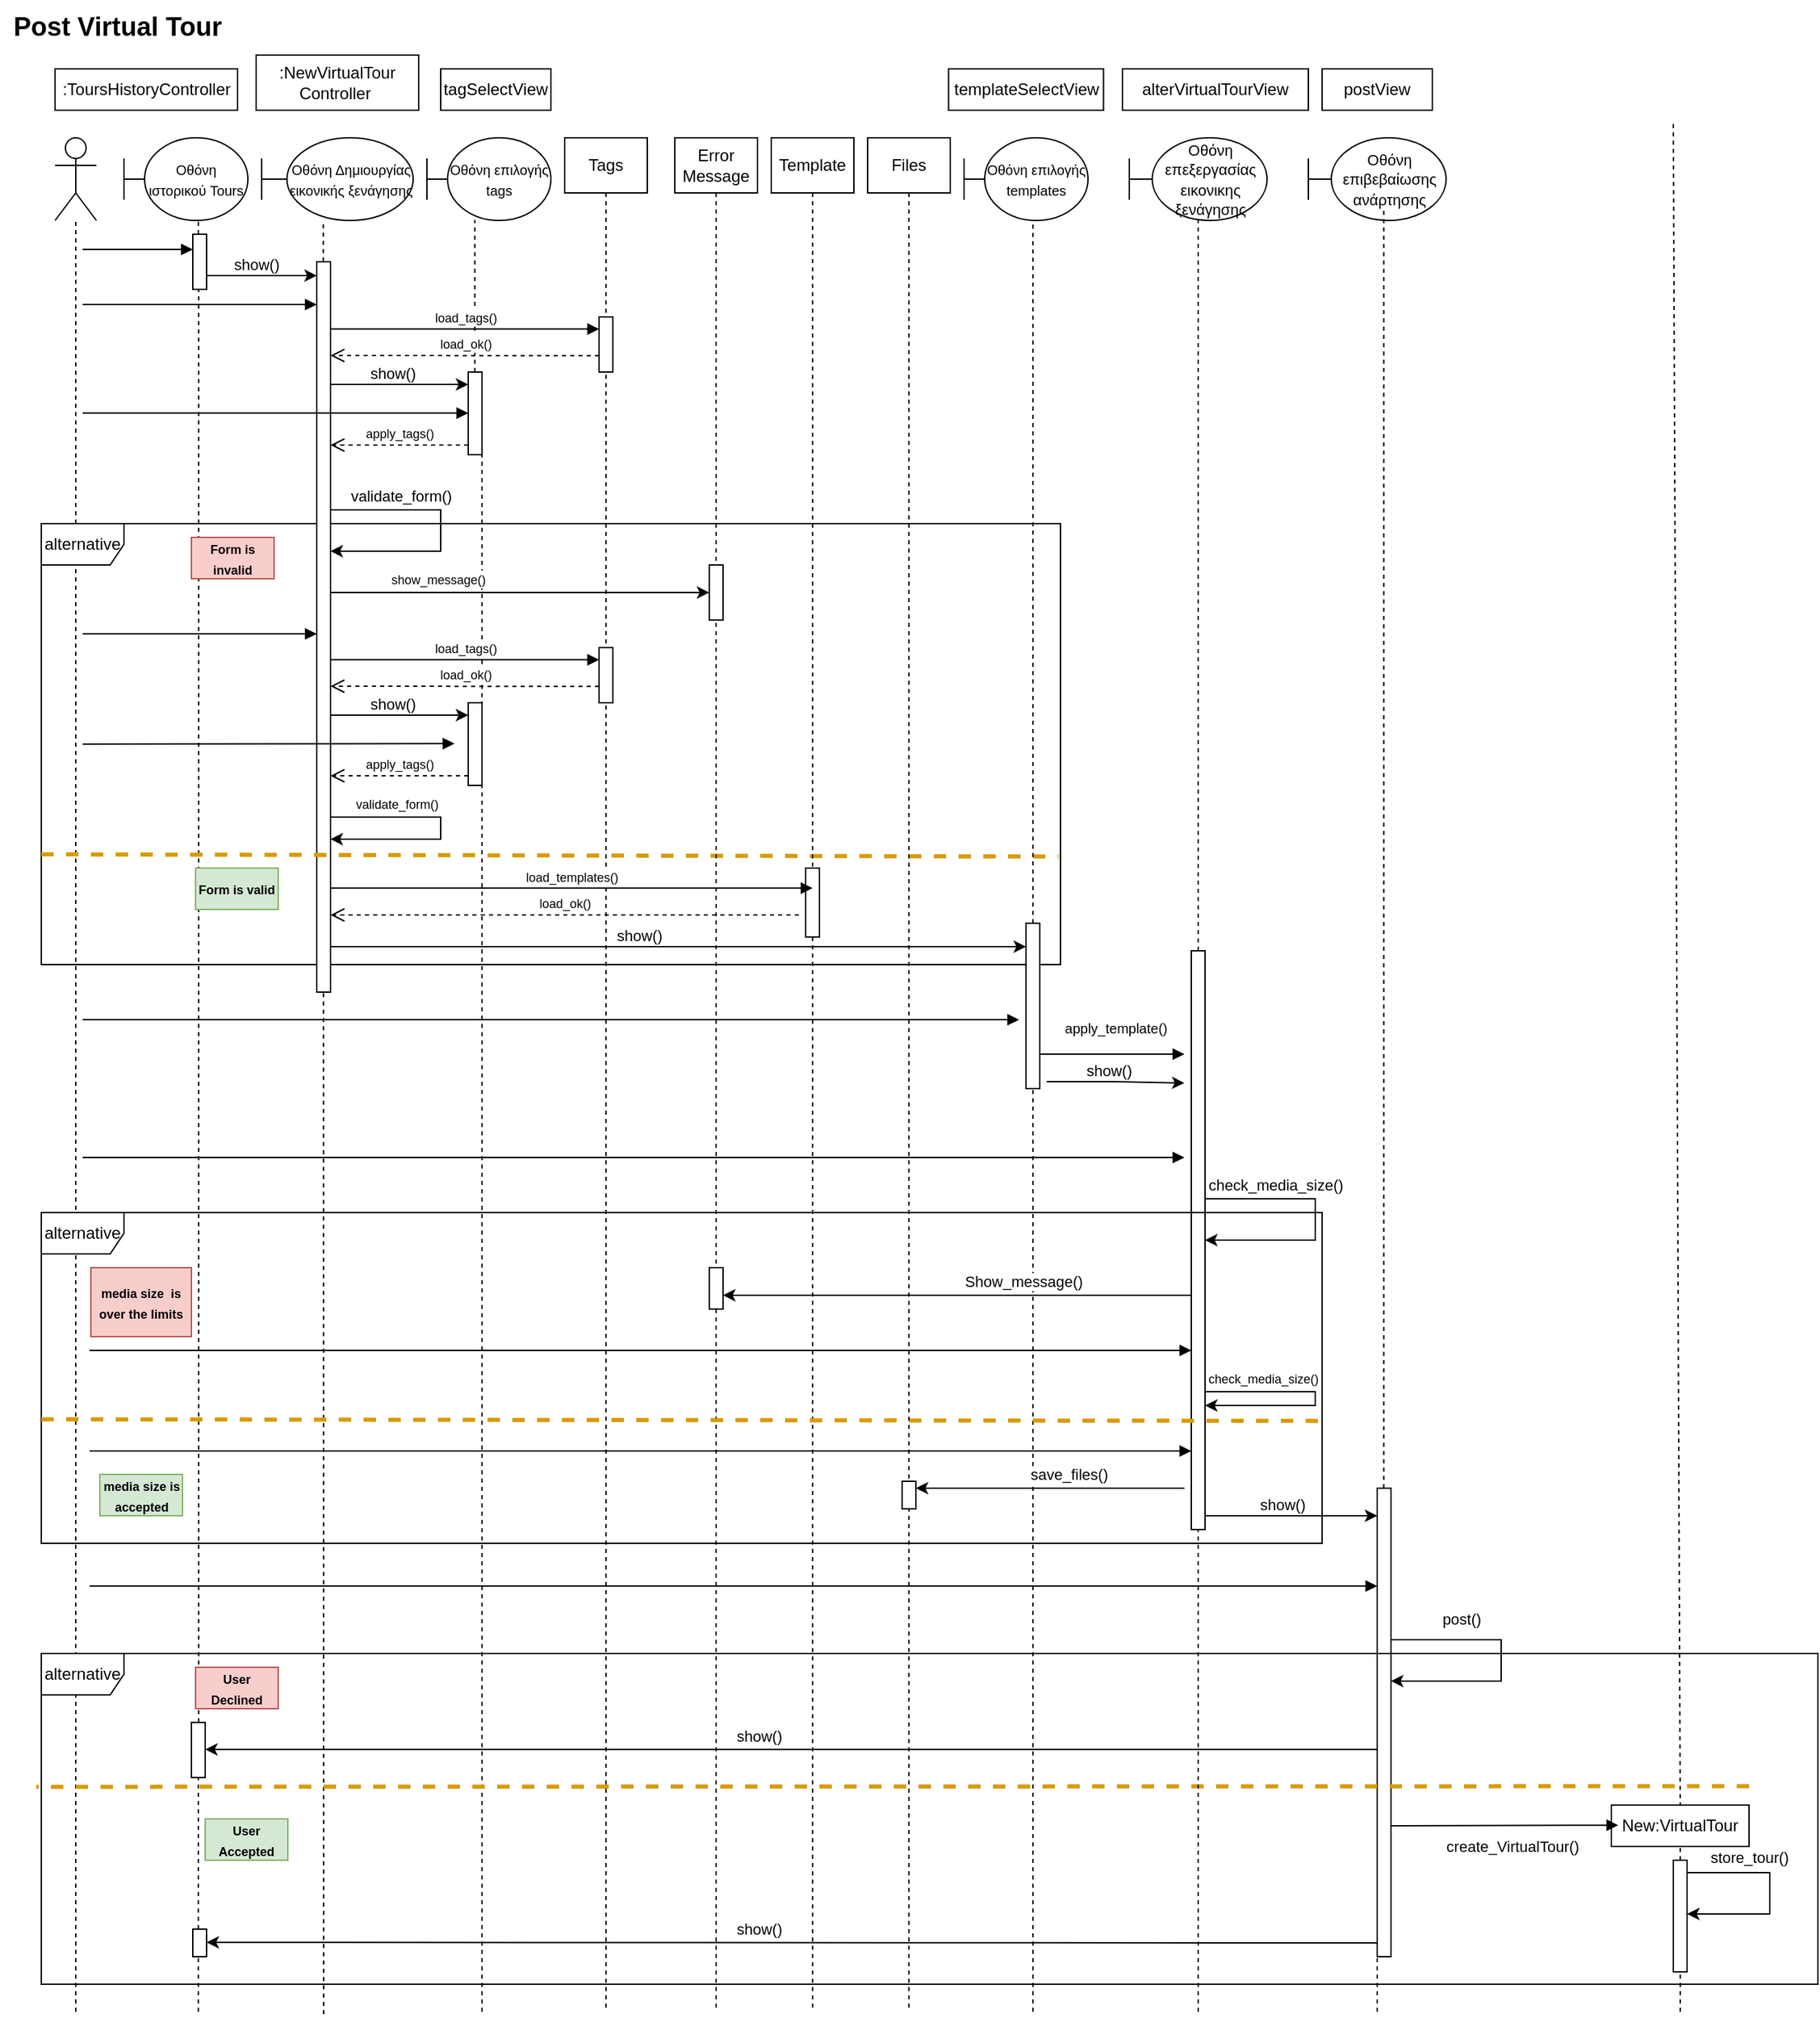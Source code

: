 <mxfile version="21.2.3" type="device" pages="2">
  <diagram name="Page-1" id="2YBvvXClWsGukQMizWep">
    <mxGraphModel dx="1247" dy="672" grid="1" gridSize="10" guides="1" tooltips="1" connect="1" arrows="1" fold="1" page="1" pageScale="1" pageWidth="850" pageHeight="1100" math="0" shadow="0">
      <root>
        <mxCell id="0" />
        <mxCell id="1" parent="0" />
        <mxCell id="pq50q-hKfieiKfYcffR--2" value="" style="endArrow=none;dashed=1;html=1;rounded=0;" edge="1" parent="1" target="pq50q-hKfieiKfYcffR--1">
          <mxGeometry width="50" height="50" relative="1" as="geometry">
            <mxPoint x="144" y="1460" as="sourcePoint" />
            <mxPoint x="144.24" y="210" as="targetPoint" />
          </mxGeometry>
        </mxCell>
        <mxCell id="E2OUhO5gZIwPXRVno6Ox-1" value="" style="endArrow=none;dashed=1;html=1;rounded=0;" edge="1" parent="1" target="E2OUhO5gZIwPXRVno6Ox-8">
          <mxGeometry width="50" height="50" relative="1" as="geometry">
            <mxPoint x="55" y="1460" as="sourcePoint" />
            <mxPoint x="90" y="190" as="targetPoint" />
          </mxGeometry>
        </mxCell>
        <mxCell id="E2OUhO5gZIwPXRVno6Ox-2" value="" style="endArrow=none;dashed=1;html=1;rounded=0;" edge="1" parent="1" source="pq50q-hKfieiKfYcffR--1">
          <mxGeometry width="50" height="50" relative="1" as="geometry">
            <mxPoint x="144" y="1340" as="sourcePoint" />
            <mxPoint x="144.24" y="210" as="targetPoint" />
          </mxGeometry>
        </mxCell>
        <mxCell id="E2OUhO5gZIwPXRVno6Ox-3" value="alternative" style="shape=umlFrame;whiteSpace=wrap;html=1;pointerEvents=0;" vertex="1" parent="1">
          <mxGeometry x="30" y="380" width="740" height="320" as="geometry" />
        </mxCell>
        <mxCell id="E2OUhO5gZIwPXRVno6Ox-4" value="" style="endArrow=none;dashed=1;html=1;rounded=0;" edge="1" parent="1">
          <mxGeometry width="50" height="50" relative="1" as="geometry">
            <mxPoint x="235" y="1461.739" as="sourcePoint" />
            <mxPoint x="234.76" y="160" as="targetPoint" />
          </mxGeometry>
        </mxCell>
        <mxCell id="E2OUhO5gZIwPXRVno6Ox-5" value="Tags" style="shape=umlLifeline;perimeter=lifelinePerimeter;whiteSpace=wrap;html=1;container=0;dropTarget=0;collapsible=0;recursiveResize=0;outlineConnect=0;portConstraint=eastwest;newEdgeStyle={&quot;edgeStyle&quot;:&quot;elbowEdgeStyle&quot;,&quot;elbow&quot;:&quot;vertical&quot;,&quot;curved&quot;:0,&quot;rounded&quot;:0};" vertex="1" parent="1">
          <mxGeometry x="410" y="100" width="60" height="1360" as="geometry" />
        </mxCell>
        <mxCell id="E2OUhO5gZIwPXRVno6Ox-6" value="" style="html=1;points=[];perimeter=orthogonalPerimeter;outlineConnect=0;targetShapes=umlLifeline;portConstraint=eastwest;newEdgeStyle={&quot;edgeStyle&quot;:&quot;elbowEdgeStyle&quot;,&quot;elbow&quot;:&quot;vertical&quot;,&quot;curved&quot;:0,&quot;rounded&quot;:0};" vertex="1" parent="E2OUhO5gZIwPXRVno6Ox-5">
          <mxGeometry x="25" y="130" width="10" height="40" as="geometry" />
        </mxCell>
        <mxCell id="E2OUhO5gZIwPXRVno6Ox-7" value="" style="endArrow=none;dashed=1;html=1;rounded=0;" edge="1" parent="1" target="E2OUhO5gZIwPXRVno6Ox-17">
          <mxGeometry width="50" height="50" relative="1" as="geometry">
            <mxPoint x="350" y="1460" as="sourcePoint" />
            <mxPoint x="344.76" y="159.67" as="targetPoint" />
          </mxGeometry>
        </mxCell>
        <mxCell id="E2OUhO5gZIwPXRVno6Ox-8" value="" style="shape=umlActor;verticalLabelPosition=bottom;verticalAlign=top;html=1;outlineConnect=0;" vertex="1" parent="1">
          <mxGeometry x="40" y="100" width="30" height="60" as="geometry" />
        </mxCell>
        <mxCell id="E2OUhO5gZIwPXRVno6Ox-9" value="&lt;font style=&quot;font-size: 10px;&quot;&gt;Οθόνη Δημιουργίας εικονικής ξενάγησης&lt;/font&gt;" style="shape=umlBoundary;whiteSpace=wrap;html=1;" vertex="1" parent="1">
          <mxGeometry x="190" y="100" width="110" height="60" as="geometry" />
        </mxCell>
        <mxCell id="E2OUhO5gZIwPXRVno6Ox-10" value="&lt;font style=&quot;font-size: 11px;&quot;&gt;Οθόνη επιβεβαίωσης ανάρτησης&lt;/font&gt;" style="shape=umlBoundary;whiteSpace=wrap;html=1;" vertex="1" parent="1">
          <mxGeometry x="950" y="100" width="100" height="60" as="geometry" />
        </mxCell>
        <mxCell id="E2OUhO5gZIwPXRVno6Ox-11" value="" style="endArrow=none;dashed=1;html=1;rounded=0;" edge="1" parent="1" source="E2OUhO5gZIwPXRVno6Ox-13">
          <mxGeometry width="50" height="50" relative="1" as="geometry">
            <mxPoint x="1004.76" y="330.333" as="sourcePoint" />
            <mxPoint x="1004.76" y="150" as="targetPoint" />
          </mxGeometry>
        </mxCell>
        <mxCell id="E2OUhO5gZIwPXRVno6Ox-12" value="" style="endArrow=none;dashed=1;html=1;rounded=0;" edge="1" parent="1">
          <mxGeometry width="50" height="50" relative="1" as="geometry">
            <mxPoint x="1000" y="1460" as="sourcePoint" />
            <mxPoint x="1000" y="1340" as="targetPoint" />
          </mxGeometry>
        </mxCell>
        <mxCell id="E2OUhO5gZIwPXRVno6Ox-13" value="" style="html=1;points=[];perimeter=orthogonalPerimeter;outlineConnect=0;targetShapes=umlLifeline;portConstraint=eastwest;newEdgeStyle={&quot;edgeStyle&quot;:&quot;elbowEdgeStyle&quot;,&quot;elbow&quot;:&quot;vertical&quot;,&quot;curved&quot;:0,&quot;rounded&quot;:0};" vertex="1" parent="1">
          <mxGeometry x="1000" y="1080" width="10" height="340" as="geometry" />
        </mxCell>
        <mxCell id="E2OUhO5gZIwPXRVno6Ox-14" value="&lt;font style=&quot;font-size: 9px;&quot;&gt;&lt;br&gt;&lt;/font&gt;" style="html=1;verticalAlign=bottom;endArrow=block;edgeStyle=elbowEdgeStyle;elbow=vertical;curved=0;rounded=0;" edge="1" parent="1">
          <mxGeometry relative="1" as="geometry">
            <mxPoint x="60" y="181" as="sourcePoint" />
            <Array as="points">
              <mxPoint x="60" y="181" />
              <mxPoint x="135" y="185.76" />
            </Array>
            <mxPoint x="140" y="181" as="targetPoint" />
          </mxGeometry>
        </mxCell>
        <mxCell id="E2OUhO5gZIwPXRVno6Ox-15" value="&lt;font style=&quot;font-size: 10px;&quot;&gt;Οθόνη επιλογής tags&lt;/font&gt;" style="shape=umlBoundary;whiteSpace=wrap;html=1;" vertex="1" parent="1">
          <mxGeometry x="310" y="100" width="90" height="60" as="geometry" />
        </mxCell>
        <mxCell id="E2OUhO5gZIwPXRVno6Ox-16" value="" style="endArrow=none;dashed=1;html=1;rounded=0;" edge="1" parent="1" source="E2OUhO5gZIwPXRVno6Ox-17">
          <mxGeometry width="50" height="50" relative="1" as="geometry">
            <mxPoint x="344.76" y="340.003" as="sourcePoint" />
            <mxPoint x="344.76" y="159.67" as="targetPoint" />
          </mxGeometry>
        </mxCell>
        <mxCell id="E2OUhO5gZIwPXRVno6Ox-17" value="" style="html=1;points=[];perimeter=orthogonalPerimeter;outlineConnect=0;targetShapes=umlLifeline;portConstraint=eastwest;newEdgeStyle={&quot;edgeStyle&quot;:&quot;elbowEdgeStyle&quot;,&quot;elbow&quot;:&quot;vertical&quot;,&quot;curved&quot;:0,&quot;rounded&quot;:0};" vertex="1" parent="1">
          <mxGeometry x="340" y="270" width="10" height="60" as="geometry" />
        </mxCell>
        <mxCell id="E2OUhO5gZIwPXRVno6Ox-18" value="&lt;font style=&quot;font-size: 9px;&quot;&gt;load_tags()&lt;/font&gt;" style="html=1;verticalAlign=bottom;endArrow=block;edgeStyle=elbowEdgeStyle;elbow=vertical;curved=0;rounded=0;" edge="1" parent="1">
          <mxGeometry x="-0.002" relative="1" as="geometry">
            <mxPoint x="240" y="238.76" as="sourcePoint" />
            <Array as="points">
              <mxPoint x="420" y="238.76" />
              <mxPoint x="370" y="248.76" />
              <mxPoint x="330" y="233.76" />
              <mxPoint x="425" y="238.28" />
            </Array>
            <mxPoint x="435" y="238.76" as="targetPoint" />
            <mxPoint as="offset" />
          </mxGeometry>
        </mxCell>
        <mxCell id="E2OUhO5gZIwPXRVno6Ox-19" value="&lt;font style=&quot;font-size: 9px;&quot;&gt;load_ok()&lt;/font&gt;" style="html=1;verticalAlign=bottom;endArrow=open;dashed=1;endSize=8;edgeStyle=elbowEdgeStyle;elbow=vertical;curved=0;rounded=0;" edge="1" parent="1" target="E2OUhO5gZIwPXRVno6Ox-23">
          <mxGeometry relative="1" as="geometry">
            <mxPoint x="350" y="258" as="targetPoint" />
            <Array as="points" />
            <mxPoint x="435" y="258.143" as="sourcePoint" />
          </mxGeometry>
        </mxCell>
        <mxCell id="E2OUhO5gZIwPXRVno6Ox-20" value="&lt;font style=&quot;font-size: 9px;&quot;&gt;apply_tags()&lt;/font&gt;" style="html=1;verticalAlign=bottom;endArrow=open;dashed=1;endSize=8;edgeStyle=elbowEdgeStyle;elbow=vertical;curved=0;rounded=0;" edge="1" parent="1">
          <mxGeometry relative="1" as="geometry">
            <mxPoint x="240" y="323.137" as="targetPoint" />
            <Array as="points" />
            <mxPoint x="340" y="322.997" as="sourcePoint" />
          </mxGeometry>
        </mxCell>
        <mxCell id="E2OUhO5gZIwPXRVno6Ox-21" value="" style="endArrow=classic;html=1;rounded=0;" edge="1" parent="1">
          <mxGeometry width="50" height="50" relative="1" as="geometry">
            <mxPoint x="240" y="370" as="sourcePoint" />
            <mxPoint x="240" y="400" as="targetPoint" />
            <Array as="points">
              <mxPoint x="260" y="370" />
              <mxPoint x="320" y="370" />
              <mxPoint x="320" y="390" />
              <mxPoint x="320" y="400" />
              <mxPoint x="270" y="400" />
              <mxPoint x="250" y="400" />
            </Array>
          </mxGeometry>
        </mxCell>
        <mxCell id="E2OUhO5gZIwPXRVno6Ox-22" value="validate_form()" style="edgeLabel;html=1;align=center;verticalAlign=middle;resizable=0;points=[];" vertex="1" connectable="0" parent="E2OUhO5gZIwPXRVno6Ox-21">
          <mxGeometry x="-0.575" relative="1" as="geometry">
            <mxPoint x="10" y="-10" as="offset" />
          </mxGeometry>
        </mxCell>
        <mxCell id="E2OUhO5gZIwPXRVno6Ox-23" value="" style="html=1;points=[];perimeter=orthogonalPerimeter;outlineConnect=0;targetShapes=umlLifeline;portConstraint=eastwest;newEdgeStyle={&quot;edgeStyle&quot;:&quot;elbowEdgeStyle&quot;,&quot;elbow&quot;:&quot;vertical&quot;,&quot;curved&quot;:0,&quot;rounded&quot;:0};" vertex="1" parent="1">
          <mxGeometry x="230" y="190" width="10" height="530" as="geometry" />
        </mxCell>
        <mxCell id="E2OUhO5gZIwPXRVno6Ox-24" value="" style="endArrow=classic;html=1;rounded=0;" edge="1" parent="1" target="E2OUhO5gZIwPXRVno6Ox-59">
          <mxGeometry width="50" height="50" relative="1" as="geometry">
            <mxPoint x="240" y="430" as="sourcePoint" />
            <mxPoint x="520" y="430" as="targetPoint" />
            <Array as="points">
              <mxPoint x="260" y="430" />
              <mxPoint x="300" y="430" />
              <mxPoint x="320" y="430" />
              <mxPoint x="340" y="430" />
            </Array>
          </mxGeometry>
        </mxCell>
        <mxCell id="E2OUhO5gZIwPXRVno6Ox-25" value="&lt;font style=&quot;font-size: 9px;&quot;&gt;show_message()&lt;/font&gt;" style="edgeLabel;html=1;align=center;verticalAlign=middle;resizable=0;points=[];" vertex="1" connectable="0" parent="E2OUhO5gZIwPXRVno6Ox-24">
          <mxGeometry x="-0.474" y="1" relative="1" as="geometry">
            <mxPoint x="5" y="-9" as="offset" />
          </mxGeometry>
        </mxCell>
        <mxCell id="E2OUhO5gZIwPXRVno6Ox-26" value="&lt;font style=&quot;font-size: 9px;&quot;&gt;&lt;b&gt;User Accepted&lt;/b&gt;&lt;/font&gt;" style="text;html=1;strokeColor=#82b366;fillColor=#d5e8d4;align=center;verticalAlign=middle;whiteSpace=wrap;rounded=0;" vertex="1" parent="1">
          <mxGeometry x="149" y="1320" width="60" height="30" as="geometry" />
        </mxCell>
        <mxCell id="E2OUhO5gZIwPXRVno6Ox-27" value="" style="html=1;verticalAlign=bottom;endArrow=block;edgeStyle=elbowEdgeStyle;elbow=vertical;curved=0;rounded=0;" edge="1" parent="1">
          <mxGeometry x="0.158" y="9" relative="1" as="geometry">
            <mxPoint x="60" y="221" as="sourcePoint" />
            <Array as="points">
              <mxPoint x="60" y="221" />
              <mxPoint x="135" y="225.76" />
            </Array>
            <mxPoint x="230" y="221" as="targetPoint" />
            <mxPoint as="offset" />
          </mxGeometry>
        </mxCell>
        <mxCell id="E2OUhO5gZIwPXRVno6Ox-28" value="New:VirtualTour" style="rounded=0;whiteSpace=wrap;html=1;" vertex="1" parent="1">
          <mxGeometry x="1170" y="1310" width="100" height="30" as="geometry" />
        </mxCell>
        <mxCell id="E2OUhO5gZIwPXRVno6Ox-29" value="" style="endArrow=none;dashed=1;html=1;rounded=0;entryX=0.5;entryY=0;entryDx=0;entryDy=0;" edge="1" parent="1" target="E2OUhO5gZIwPXRVno6Ox-28">
          <mxGeometry width="50" height="50" relative="1" as="geometry">
            <mxPoint x="1215" y="90" as="sourcePoint" />
            <mxPoint x="1206.64" y="555.17" as="targetPoint" />
          </mxGeometry>
        </mxCell>
        <mxCell id="E2OUhO5gZIwPXRVno6Ox-30" value="" style="endArrow=none;dashed=1;html=1;rounded=0;entryX=0.5;entryY=1;entryDx=0;entryDy=0;" edge="1" parent="1" source="E2OUhO5gZIwPXRVno6Ox-32" target="E2OUhO5gZIwPXRVno6Ox-28">
          <mxGeometry width="50" height="50" relative="1" as="geometry">
            <mxPoint x="1210" y="1599" as="sourcePoint" />
            <mxPoint x="1240" y="1349" as="targetPoint" />
          </mxGeometry>
        </mxCell>
        <mxCell id="E2OUhO5gZIwPXRVno6Ox-31" value="" style="endArrow=none;dashed=1;html=1;rounded=0;entryX=0.5;entryY=1;entryDx=0;entryDy=0;" edge="1" parent="1" target="E2OUhO5gZIwPXRVno6Ox-32">
          <mxGeometry width="50" height="50" relative="1" as="geometry">
            <mxPoint x="1220" y="1460" as="sourcePoint" />
            <mxPoint x="1210" y="1250" as="targetPoint" />
          </mxGeometry>
        </mxCell>
        <mxCell id="E2OUhO5gZIwPXRVno6Ox-32" value="" style="html=1;points=[];perimeter=orthogonalPerimeter;outlineConnect=0;targetShapes=umlLifeline;portConstraint=eastwest;newEdgeStyle={&quot;edgeStyle&quot;:&quot;elbowEdgeStyle&quot;,&quot;elbow&quot;:&quot;vertical&quot;,&quot;curved&quot;:0,&quot;rounded&quot;:0};" vertex="1" parent="1">
          <mxGeometry x="1215" y="1350" width="10" height="81" as="geometry" />
        </mxCell>
        <mxCell id="E2OUhO5gZIwPXRVno6Ox-33" value="" style="endArrow=classic;html=1;rounded=0;" edge="1" parent="1" source="E2OUhO5gZIwPXRVno6Ox-32" target="E2OUhO5gZIwPXRVno6Ox-32">
          <mxGeometry width="50" height="50" relative="1" as="geometry">
            <mxPoint x="1185" y="1499" as="sourcePoint" />
            <mxPoint x="1265" y="1399" as="targetPoint" />
            <Array as="points">
              <mxPoint x="1235" y="1359" />
              <mxPoint x="1285" y="1359" />
              <mxPoint x="1285" y="1389" />
            </Array>
          </mxGeometry>
        </mxCell>
        <mxCell id="E2OUhO5gZIwPXRVno6Ox-34" value="store_tour()" style="edgeLabel;html=1;align=center;verticalAlign=middle;resizable=0;points=[];" vertex="1" connectable="0" parent="1">
          <mxGeometry x="1224.997" y="1320" as="geometry">
            <mxPoint x="45" y="28" as="offset" />
          </mxGeometry>
        </mxCell>
        <mxCell id="E2OUhO5gZIwPXRVno6Ox-37" value="" style="endArrow=classic;html=1;rounded=0;" edge="1" parent="1">
          <mxGeometry width="50" height="50" relative="1" as="geometry">
            <mxPoint x="240" y="279" as="sourcePoint" />
            <mxPoint x="340" y="279" as="targetPoint" />
            <Array as="points">
              <mxPoint x="280" y="279" />
              <mxPoint x="290" y="279" />
            </Array>
          </mxGeometry>
        </mxCell>
        <mxCell id="E2OUhO5gZIwPXRVno6Ox-38" value="show()" style="edgeLabel;html=1;align=center;verticalAlign=middle;resizable=0;points=[];" vertex="1" connectable="0" parent="E2OUhO5gZIwPXRVno6Ox-37">
          <mxGeometry x="-0.114" relative="1" as="geometry">
            <mxPoint y="-8" as="offset" />
          </mxGeometry>
        </mxCell>
        <mxCell id="E2OUhO5gZIwPXRVno6Ox-39" value="&lt;font style=&quot;font-size: 9px;&quot;&gt;&lt;br&gt;&lt;/font&gt;" style="html=1;verticalAlign=bottom;endArrow=block;edgeStyle=elbowEdgeStyle;elbow=vertical;curved=0;rounded=0;" edge="1" parent="1" target="E2OUhO5gZIwPXRVno6Ox-17">
          <mxGeometry relative="1" as="geometry">
            <mxPoint x="60" y="299.8" as="sourcePoint" />
            <Array as="points">
              <mxPoint x="60" y="299.8" />
              <mxPoint x="135" y="304.56" />
            </Array>
            <mxPoint x="140" y="299.8" as="targetPoint" />
          </mxGeometry>
        </mxCell>
        <mxCell id="E2OUhO5gZIwPXRVno6Ox-40" value="&lt;font style=&quot;font-size: 10px;&quot;&gt;Οθόνη ιστορικού Tours&lt;/font&gt;" style="shape=umlBoundary;whiteSpace=wrap;html=1;" vertex="1" parent="1">
          <mxGeometry x="90" y="100" width="90" height="60" as="geometry" />
        </mxCell>
        <mxCell id="E2OUhO5gZIwPXRVno6Ox-41" value="" style="endArrow=none;dashed=1;html=1;rounded=0;" edge="1" parent="1">
          <mxGeometry width="50" height="50" relative="1" as="geometry">
            <mxPoint x="144" y="170" as="sourcePoint" />
            <mxPoint x="144" y="160" as="targetPoint" />
          </mxGeometry>
        </mxCell>
        <mxCell id="E2OUhO5gZIwPXRVno6Ox-42" value="" style="html=1;points=[];perimeter=orthogonalPerimeter;outlineConnect=0;targetShapes=umlLifeline;portConstraint=eastwest;newEdgeStyle={&quot;edgeStyle&quot;:&quot;elbowEdgeStyle&quot;,&quot;elbow&quot;:&quot;vertical&quot;,&quot;curved&quot;:0,&quot;rounded&quot;:0};" vertex="1" parent="1">
          <mxGeometry x="140" y="170" width="10" height="40" as="geometry" />
        </mxCell>
        <mxCell id="E2OUhO5gZIwPXRVno6Ox-43" value="" style="endArrow=classic;html=1;rounded=0;" edge="1" parent="1">
          <mxGeometry width="50" height="50" relative="1" as="geometry">
            <mxPoint x="150" y="200" as="sourcePoint" />
            <mxPoint x="230" y="200" as="targetPoint" />
            <Array as="points">
              <mxPoint x="200" y="200" />
            </Array>
          </mxGeometry>
        </mxCell>
        <mxCell id="E2OUhO5gZIwPXRVno6Ox-44" value="show()" style="edgeLabel;html=1;align=center;verticalAlign=middle;resizable=0;points=[];" vertex="1" connectable="0" parent="E2OUhO5gZIwPXRVno6Ox-43">
          <mxGeometry x="-0.114" relative="1" as="geometry">
            <mxPoint y="-8" as="offset" />
          </mxGeometry>
        </mxCell>
        <mxCell id="E2OUhO5gZIwPXRVno6Ox-46" value="" style="endArrow=none;dashed=1;html=1;rounded=0;entryX=0.998;entryY=0.755;entryDx=0;entryDy=0;entryPerimeter=0;fillColor=#ffe6cc;strokeColor=#d79b00;strokeWidth=3;" edge="1" parent="1" target="E2OUhO5gZIwPXRVno6Ox-3">
          <mxGeometry width="50" height="50" relative="1" as="geometry">
            <mxPoint x="30" y="620" as="sourcePoint" />
            <mxPoint x="80" y="570" as="targetPoint" />
          </mxGeometry>
        </mxCell>
        <mxCell id="E2OUhO5gZIwPXRVno6Ox-47" value="&lt;font style=&quot;font-size: 9px;&quot;&gt;&lt;b&gt;Form is invalid&lt;/b&gt;&lt;/font&gt;" style="text;html=1;strokeColor=#b85450;fillColor=#f8cecc;align=center;verticalAlign=middle;whiteSpace=wrap;rounded=0;" vertex="1" parent="1">
          <mxGeometry x="139" y="390" width="60" height="30" as="geometry" />
        </mxCell>
        <mxCell id="E2OUhO5gZIwPXRVno6Ox-48" value="" style="html=1;verticalAlign=bottom;endArrow=block;edgeStyle=elbowEdgeStyle;elbow=vertical;curved=0;rounded=0;" edge="1" parent="1">
          <mxGeometry x="0.158" y="9" relative="1" as="geometry">
            <mxPoint x="60" y="460" as="sourcePoint" />
            <Array as="points">
              <mxPoint x="60" y="460" />
              <mxPoint x="135" y="464.76" />
            </Array>
            <mxPoint x="230" y="460" as="targetPoint" />
            <mxPoint as="offset" />
          </mxGeometry>
        </mxCell>
        <mxCell id="E2OUhO5gZIwPXRVno6Ox-49" value="" style="html=1;points=[];perimeter=orthogonalPerimeter;outlineConnect=0;targetShapes=umlLifeline;portConstraint=eastwest;newEdgeStyle={&quot;edgeStyle&quot;:&quot;elbowEdgeStyle&quot;,&quot;elbow&quot;:&quot;vertical&quot;,&quot;curved&quot;:0,&quot;rounded&quot;:0};" vertex="1" parent="1">
          <mxGeometry x="435" y="470" width="10" height="40" as="geometry" />
        </mxCell>
        <mxCell id="E2OUhO5gZIwPXRVno6Ox-50" value="" style="html=1;points=[];perimeter=orthogonalPerimeter;outlineConnect=0;targetShapes=umlLifeline;portConstraint=eastwest;newEdgeStyle={&quot;edgeStyle&quot;:&quot;elbowEdgeStyle&quot;,&quot;elbow&quot;:&quot;vertical&quot;,&quot;curved&quot;:0,&quot;rounded&quot;:0};" vertex="1" parent="1">
          <mxGeometry x="340" y="510" width="10" height="60" as="geometry" />
        </mxCell>
        <mxCell id="E2OUhO5gZIwPXRVno6Ox-51" value="&lt;font style=&quot;font-size: 9px;&quot;&gt;load_tags()&lt;/font&gt;" style="html=1;verticalAlign=bottom;endArrow=block;edgeStyle=elbowEdgeStyle;elbow=vertical;curved=0;rounded=0;" edge="1" parent="1">
          <mxGeometry x="-0.002" relative="1" as="geometry">
            <mxPoint x="240" y="478.76" as="sourcePoint" />
            <Array as="points">
              <mxPoint x="420" y="478.76" />
              <mxPoint x="370" y="488.76" />
              <mxPoint x="330" y="473.76" />
              <mxPoint x="425" y="478.28" />
            </Array>
            <mxPoint x="435" y="478.76" as="targetPoint" />
            <mxPoint as="offset" />
          </mxGeometry>
        </mxCell>
        <mxCell id="E2OUhO5gZIwPXRVno6Ox-52" value="&lt;font style=&quot;font-size: 9px;&quot;&gt;load_ok()&lt;/font&gt;" style="html=1;verticalAlign=bottom;endArrow=open;dashed=1;endSize=8;edgeStyle=elbowEdgeStyle;elbow=vertical;curved=0;rounded=0;" edge="1" parent="1">
          <mxGeometry relative="1" as="geometry">
            <mxPoint x="240" y="498" as="targetPoint" />
            <Array as="points" />
            <mxPoint x="435" y="498.143" as="sourcePoint" />
          </mxGeometry>
        </mxCell>
        <mxCell id="E2OUhO5gZIwPXRVno6Ox-53" value="&lt;font style=&quot;font-size: 9px;&quot;&gt;apply_tags()&lt;/font&gt;" style="html=1;verticalAlign=bottom;endArrow=open;dashed=1;endSize=8;edgeStyle=elbowEdgeStyle;elbow=vertical;curved=0;rounded=0;" edge="1" parent="1">
          <mxGeometry relative="1" as="geometry">
            <mxPoint x="240" y="563.137" as="targetPoint" />
            <Array as="points" />
            <mxPoint x="340" y="562.997" as="sourcePoint" />
          </mxGeometry>
        </mxCell>
        <mxCell id="E2OUhO5gZIwPXRVno6Ox-54" value="" style="endArrow=classic;html=1;rounded=0;" edge="1" parent="1">
          <mxGeometry width="50" height="50" relative="1" as="geometry">
            <mxPoint x="240" y="519" as="sourcePoint" />
            <mxPoint x="340" y="519" as="targetPoint" />
            <Array as="points">
              <mxPoint x="280" y="519" />
              <mxPoint x="290" y="519" />
            </Array>
          </mxGeometry>
        </mxCell>
        <mxCell id="E2OUhO5gZIwPXRVno6Ox-55" value="show()" style="edgeLabel;html=1;align=center;verticalAlign=middle;resizable=0;points=[];" vertex="1" connectable="0" parent="E2OUhO5gZIwPXRVno6Ox-54">
          <mxGeometry x="-0.114" relative="1" as="geometry">
            <mxPoint y="-8" as="offset" />
          </mxGeometry>
        </mxCell>
        <mxCell id="E2OUhO5gZIwPXRVno6Ox-56" value="&lt;font style=&quot;font-size: 9px;&quot;&gt;&lt;br&gt;&lt;/font&gt;" style="html=1;verticalAlign=bottom;endArrow=block;edgeStyle=elbowEdgeStyle;elbow=vertical;curved=0;rounded=0;" edge="1" parent="1">
          <mxGeometry relative="1" as="geometry">
            <mxPoint x="60" y="540" as="sourcePoint" />
            <Array as="points">
              <mxPoint x="50" y="539.66" />
              <mxPoint x="125" y="544.42" />
            </Array>
            <mxPoint x="330" y="539.86" as="targetPoint" />
          </mxGeometry>
        </mxCell>
        <mxCell id="E2OUhO5gZIwPXRVno6Ox-58" value="Error Message" style="shape=umlLifeline;perimeter=lifelinePerimeter;whiteSpace=wrap;html=1;container=0;dropTarget=0;collapsible=0;recursiveResize=0;outlineConnect=0;portConstraint=eastwest;newEdgeStyle={&quot;edgeStyle&quot;:&quot;elbowEdgeStyle&quot;,&quot;elbow&quot;:&quot;vertical&quot;,&quot;curved&quot;:0,&quot;rounded&quot;:0};" vertex="1" parent="1">
          <mxGeometry x="490" y="100" width="60" height="1360" as="geometry" />
        </mxCell>
        <mxCell id="E2OUhO5gZIwPXRVno6Ox-59" value="" style="html=1;points=[];perimeter=orthogonalPerimeter;outlineConnect=0;targetShapes=umlLifeline;portConstraint=eastwest;newEdgeStyle={&quot;edgeStyle&quot;:&quot;elbowEdgeStyle&quot;,&quot;elbow&quot;:&quot;vertical&quot;,&quot;curved&quot;:0,&quot;rounded&quot;:0};" vertex="1" parent="E2OUhO5gZIwPXRVno6Ox-58">
          <mxGeometry x="25" y="310" width="10" height="40" as="geometry" />
        </mxCell>
        <mxCell id="JycSX32SfxI9GHTS-yg2-21" value="" style="html=1;points=[];perimeter=orthogonalPerimeter;outlineConnect=0;targetShapes=umlLifeline;portConstraint=eastwest;newEdgeStyle={&quot;edgeStyle&quot;:&quot;elbowEdgeStyle&quot;,&quot;elbow&quot;:&quot;vertical&quot;,&quot;curved&quot;:0,&quot;rounded&quot;:0};" vertex="1" parent="E2OUhO5gZIwPXRVno6Ox-58">
          <mxGeometry x="25" y="820" width="10" height="30" as="geometry" />
        </mxCell>
        <mxCell id="E2OUhO5gZIwPXRVno6Ox-60" value="" style="endArrow=classic;html=1;rounded=0;" edge="1" parent="1" target="JycSX32SfxI9GHTS-yg2-4">
          <mxGeometry width="50" height="50" relative="1" as="geometry">
            <mxPoint x="240" y="687" as="sourcePoint" />
            <mxPoint x="720" y="687" as="targetPoint" />
            <Array as="points">
              <mxPoint x="280" y="687" />
              <mxPoint x="290" y="687" />
            </Array>
          </mxGeometry>
        </mxCell>
        <mxCell id="E2OUhO5gZIwPXRVno6Ox-61" value="show()" style="edgeLabel;html=1;align=center;verticalAlign=middle;resizable=0;points=[];" vertex="1" connectable="0" parent="E2OUhO5gZIwPXRVno6Ox-60">
          <mxGeometry x="-0.114" relative="1" as="geometry">
            <mxPoint y="-8" as="offset" />
          </mxGeometry>
        </mxCell>
        <mxCell id="E2OUhO5gZIwPXRVno6Ox-62" value="&lt;font style=&quot;font-size: 9px;&quot;&gt;&lt;br&gt;&lt;/font&gt;" style="html=1;verticalAlign=bottom;endArrow=block;edgeStyle=elbowEdgeStyle;elbow=vertical;curved=0;rounded=0;" edge="1" parent="1">
          <mxGeometry relative="1" as="geometry">
            <mxPoint x="60" y="740" as="sourcePoint" />
            <Array as="points">
              <mxPoint x="290" y="740" />
              <mxPoint x="300" y="750" />
              <mxPoint x="50" y="711" />
              <mxPoint x="125" y="715.76" />
            </Array>
            <mxPoint x="740" y="740" as="targetPoint" />
          </mxGeometry>
        </mxCell>
        <mxCell id="E2OUhO5gZIwPXRVno6Ox-63" value="alternative" style="shape=umlFrame;whiteSpace=wrap;html=1;pointerEvents=0;" vertex="1" parent="1">
          <mxGeometry x="30" y="1200" width="1290" height="240" as="geometry" />
        </mxCell>
        <mxCell id="E2OUhO5gZIwPXRVno6Ox-66" value="&lt;font style=&quot;font-size: 9px;&quot;&gt;&lt;b&gt;Form is valid&lt;br&gt;&lt;/b&gt;&lt;/font&gt;" style="text;html=1;strokeColor=#82b366;fillColor=#d5e8d4;align=center;verticalAlign=middle;whiteSpace=wrap;rounded=0;" vertex="1" parent="1">
          <mxGeometry x="142" y="630" width="60" height="30" as="geometry" />
        </mxCell>
        <mxCell id="E2OUhO5gZIwPXRVno6Ox-67" value="" style="html=1;verticalAlign=bottom;endArrow=block;edgeStyle=elbowEdgeStyle;elbow=vertical;curved=0;rounded=0;" edge="1" parent="1">
          <mxGeometry x="0.158" y="9" relative="1" as="geometry">
            <mxPoint x="1010" y="1325" as="sourcePoint" />
            <Array as="points">
              <mxPoint x="1005" y="1324.58" />
              <mxPoint x="1080" y="1329.34" />
            </Array>
            <mxPoint x="1175" y="1324.58" as="targetPoint" />
            <mxPoint as="offset" />
          </mxGeometry>
        </mxCell>
        <mxCell id="E2OUhO5gZIwPXRVno6Ox-68" value="create_VirtualTour()" style="edgeLabel;html=1;align=center;verticalAlign=middle;resizable=0;points=[];" vertex="1" connectable="0" parent="E2OUhO5gZIwPXRVno6Ox-67">
          <mxGeometry x="-0.255" y="-3" relative="1" as="geometry">
            <mxPoint x="27" y="12" as="offset" />
          </mxGeometry>
        </mxCell>
        <mxCell id="E2OUhO5gZIwPXRVno6Ox-71" value="" style="endArrow=none;dashed=1;html=1;rounded=0;entryX=-0.003;entryY=0.553;entryDx=0;entryDy=0;entryPerimeter=0;fillColor=#ffe6cc;strokeColor=#d79b00;strokeWidth=3;exitX=1;exitY=0.551;exitDx=0;exitDy=0;exitPerimeter=0;" edge="1" parent="1">
          <mxGeometry width="50" height="50" relative="1" as="geometry">
            <mxPoint x="1270.0" y="1296.24" as="sourcePoint" />
            <mxPoint x="26.28" y="1296.72" as="targetPoint" />
          </mxGeometry>
        </mxCell>
        <mxCell id="E2OUhO5gZIwPXRVno6Ox-72" value="&lt;font style=&quot;font-size: 9px;&quot;&gt;&lt;b&gt;User Declined&lt;br&gt;&lt;/b&gt;&lt;/font&gt;" style="text;html=1;strokeColor=#b85450;fillColor=#f8cecc;align=center;verticalAlign=middle;whiteSpace=wrap;rounded=0;" vertex="1" parent="1">
          <mxGeometry x="142" y="1210" width="60" height="30" as="geometry" />
        </mxCell>
        <mxCell id="E2OUhO5gZIwPXRVno6Ox-74" value="" style="html=1;points=[];perimeter=orthogonalPerimeter;outlineConnect=0;targetShapes=umlLifeline;portConstraint=eastwest;newEdgeStyle={&quot;edgeStyle&quot;:&quot;elbowEdgeStyle&quot;,&quot;elbow&quot;:&quot;vertical&quot;,&quot;curved&quot;:0,&quot;rounded&quot;:0};" vertex="1" parent="1">
          <mxGeometry x="140" y="1400" width="10" height="20" as="geometry" />
        </mxCell>
        <mxCell id="E2OUhO5gZIwPXRVno6Ox-75" value="" style="endArrow=classic;html=1;rounded=0;" edge="1" parent="1">
          <mxGeometry width="50" height="50" relative="1" as="geometry">
            <mxPoint x="1000" y="1410" as="sourcePoint" />
            <mxPoint x="150" y="1409.57" as="targetPoint" />
          </mxGeometry>
        </mxCell>
        <mxCell id="E2OUhO5gZIwPXRVno6Ox-76" value="show()" style="edgeLabel;html=1;align=center;verticalAlign=middle;resizable=0;points=[];" vertex="1" connectable="0" parent="E2OUhO5gZIwPXRVno6Ox-75">
          <mxGeometry x="-0.164" y="-1" relative="1" as="geometry">
            <mxPoint x="-94" y="-9" as="offset" />
          </mxGeometry>
        </mxCell>
        <mxCell id="E2OUhO5gZIwPXRVno6Ox-77" value="Template" style="shape=umlLifeline;perimeter=lifelinePerimeter;whiteSpace=wrap;html=1;container=0;dropTarget=0;collapsible=0;recursiveResize=0;outlineConnect=0;portConstraint=eastwest;newEdgeStyle={&quot;edgeStyle&quot;:&quot;elbowEdgeStyle&quot;,&quot;elbow&quot;:&quot;vertical&quot;,&quot;curved&quot;:0,&quot;rounded&quot;:0};" vertex="1" parent="1">
          <mxGeometry x="560" y="100" width="60" height="1360" as="geometry" />
        </mxCell>
        <mxCell id="E2OUhO5gZIwPXRVno6Ox-78" value="" style="html=1;points=[];perimeter=orthogonalPerimeter;outlineConnect=0;targetShapes=umlLifeline;portConstraint=eastwest;newEdgeStyle={&quot;edgeStyle&quot;:&quot;elbowEdgeStyle&quot;,&quot;elbow&quot;:&quot;vertical&quot;,&quot;curved&quot;:0,&quot;rounded&quot;:0};" vertex="1" parent="E2OUhO5gZIwPXRVno6Ox-77">
          <mxGeometry x="25" y="530" width="10" height="50" as="geometry" />
        </mxCell>
        <mxCell id="E2OUhO5gZIwPXRVno6Ox-79" value="&lt;font style=&quot;font-size: 10px;&quot;&gt;Οθόνη επιλογής templates&lt;/font&gt;" style="shape=umlBoundary;whiteSpace=wrap;html=1;" vertex="1" parent="1">
          <mxGeometry x="700" y="100" width="90" height="60" as="geometry" />
        </mxCell>
        <mxCell id="E2OUhO5gZIwPXRVno6Ox-80" value="" style="endArrow=none;dashed=1;html=1;rounded=0;" edge="1" parent="1" source="JycSX32SfxI9GHTS-yg2-4">
          <mxGeometry width="50" height="50" relative="1" as="geometry">
            <mxPoint x="750.24" y="1020" as="sourcePoint" />
            <mxPoint x="750" y="160" as="targetPoint" />
          </mxGeometry>
        </mxCell>
        <mxCell id="E2OUhO5gZIwPXRVno6Ox-81" value="&lt;font style=&quot;font-size: 11px;&quot;&gt;Οθόνη επεξεργασίας εικονικης ξενάγησης&lt;/font&gt;" style="shape=umlBoundary;whiteSpace=wrap;html=1;" vertex="1" parent="1">
          <mxGeometry x="820" y="100" width="100" height="60" as="geometry" />
        </mxCell>
        <mxCell id="E2OUhO5gZIwPXRVno6Ox-82" value="" style="endArrow=none;dashed=1;html=1;rounded=0;" edge="1" parent="1" source="JycSX32SfxI9GHTS-yg2-9">
          <mxGeometry width="50" height="50" relative="1" as="geometry">
            <mxPoint x="870.24" y="1020" as="sourcePoint" />
            <mxPoint x="870" y="160" as="targetPoint" />
          </mxGeometry>
        </mxCell>
        <mxCell id="JycSX32SfxI9GHTS-yg2-2" value="&lt;font style=&quot;font-size: 9px;&quot;&gt;load_templates()&lt;/font&gt;" style="html=1;verticalAlign=bottom;endArrow=block;edgeStyle=elbowEdgeStyle;elbow=vertical;curved=0;rounded=0;entryX=0.5;entryY=0.3;entryDx=0;entryDy=0;entryPerimeter=0;" edge="1" parent="1" target="E2OUhO5gZIwPXRVno6Ox-78">
          <mxGeometry x="-0.002" relative="1" as="geometry">
            <mxPoint x="240" y="644.55" as="sourcePoint" />
            <Array as="points">
              <mxPoint x="420" y="644.55" />
              <mxPoint x="370" y="654.55" />
              <mxPoint x="330" y="639.55" />
              <mxPoint x="425" y="644.07" />
            </Array>
            <mxPoint x="580" y="645" as="targetPoint" />
            <mxPoint as="offset" />
          </mxGeometry>
        </mxCell>
        <mxCell id="JycSX32SfxI9GHTS-yg2-3" value="&lt;font style=&quot;font-size: 9px;&quot;&gt;load_ok()&lt;/font&gt;" style="html=1;verticalAlign=bottom;endArrow=open;dashed=1;endSize=8;edgeStyle=elbowEdgeStyle;elbow=vertical;curved=0;rounded=0;" edge="1" parent="1">
          <mxGeometry relative="1" as="geometry">
            <mxPoint x="240" y="664.174" as="targetPoint" />
            <Array as="points" />
            <mxPoint x="580" y="664" as="sourcePoint" />
          </mxGeometry>
        </mxCell>
        <mxCell id="JycSX32SfxI9GHTS-yg2-5" value="" style="endArrow=none;dashed=1;html=1;rounded=0;" edge="1" parent="1" target="JycSX32SfxI9GHTS-yg2-4">
          <mxGeometry width="50" height="50" relative="1" as="geometry">
            <mxPoint x="750" y="1460" as="sourcePoint" />
            <mxPoint x="750" y="160" as="targetPoint" />
          </mxGeometry>
        </mxCell>
        <mxCell id="JycSX32SfxI9GHTS-yg2-4" value="" style="html=1;points=[];perimeter=orthogonalPerimeter;outlineConnect=0;targetShapes=umlLifeline;portConstraint=eastwest;newEdgeStyle={&quot;edgeStyle&quot;:&quot;elbowEdgeStyle&quot;,&quot;elbow&quot;:&quot;vertical&quot;,&quot;curved&quot;:0,&quot;rounded&quot;:0};" vertex="1" parent="1">
          <mxGeometry x="745" y="670" width="10" height="120" as="geometry" />
        </mxCell>
        <mxCell id="JycSX32SfxI9GHTS-yg2-10" value="" style="endArrow=none;dashed=1;html=1;rounded=0;" edge="1" parent="1" target="JycSX32SfxI9GHTS-yg2-9">
          <mxGeometry width="50" height="50" relative="1" as="geometry">
            <mxPoint x="870" y="1460" as="sourcePoint" />
            <mxPoint x="870" y="160" as="targetPoint" />
          </mxGeometry>
        </mxCell>
        <mxCell id="JycSX32SfxI9GHTS-yg2-9" value="" style="html=1;points=[];perimeter=orthogonalPerimeter;outlineConnect=0;targetShapes=umlLifeline;portConstraint=eastwest;newEdgeStyle={&quot;edgeStyle&quot;:&quot;elbowEdgeStyle&quot;,&quot;elbow&quot;:&quot;vertical&quot;,&quot;curved&quot;:0,&quot;rounded&quot;:0};" vertex="1" parent="1">
          <mxGeometry x="865" y="690" width="10" height="420" as="geometry" />
        </mxCell>
        <mxCell id="JycSX32SfxI9GHTS-yg2-11" value="&lt;font style=&quot;font-size: 10px;&quot;&gt;apply_template()&lt;/font&gt;" style="html=1;verticalAlign=bottom;endArrow=block;edgeStyle=elbowEdgeStyle;elbow=vertical;curved=0;rounded=0;" edge="1" parent="1">
          <mxGeometry x="0.13" y="10" relative="1" as="geometry">
            <mxPoint x="755" y="755" as="sourcePoint" />
            <Array as="points">
              <mxPoint x="885" y="765" />
              <mxPoint x="845" y="750" />
              <mxPoint x="940" y="754.52" />
            </Array>
            <mxPoint x="860" y="765" as="targetPoint" />
            <mxPoint as="offset" />
          </mxGeometry>
        </mxCell>
        <mxCell id="JycSX32SfxI9GHTS-yg2-12" value="" style="endArrow=classic;html=1;rounded=0;" edge="1" parent="1">
          <mxGeometry width="50" height="50" relative="1" as="geometry">
            <mxPoint x="760" y="784.95" as="sourcePoint" />
            <mxPoint x="860" y="786" as="targetPoint" />
            <Array as="points">
              <mxPoint x="810" y="784.95" />
            </Array>
          </mxGeometry>
        </mxCell>
        <mxCell id="JycSX32SfxI9GHTS-yg2-13" value="show()" style="edgeLabel;html=1;align=center;verticalAlign=middle;resizable=0;points=[];" vertex="1" connectable="0" parent="JycSX32SfxI9GHTS-yg2-12">
          <mxGeometry x="-0.114" relative="1" as="geometry">
            <mxPoint y="-8" as="offset" />
          </mxGeometry>
        </mxCell>
        <mxCell id="JycSX32SfxI9GHTS-yg2-14" value="&lt;font style=&quot;font-size: 9px;&quot;&gt;&lt;br&gt;&lt;/font&gt;" style="html=1;verticalAlign=bottom;endArrow=block;edgeStyle=elbowEdgeStyle;elbow=vertical;curved=0;rounded=0;" edge="1" parent="1">
          <mxGeometry relative="1" as="geometry">
            <mxPoint x="60" y="840" as="sourcePoint" />
            <Array as="points">
              <mxPoint x="290" y="840" />
              <mxPoint x="300" y="850" />
              <mxPoint x="50" y="811" />
              <mxPoint x="125" y="815.76" />
            </Array>
            <mxPoint x="860" y="840" as="targetPoint" />
          </mxGeometry>
        </mxCell>
        <mxCell id="JycSX32SfxI9GHTS-yg2-15" value="" style="endArrow=classic;html=1;rounded=0;" edge="1" parent="1">
          <mxGeometry width="50" height="50" relative="1" as="geometry">
            <mxPoint x="875" y="870" as="sourcePoint" />
            <mxPoint x="875" y="900" as="targetPoint" />
            <Array as="points">
              <mxPoint x="895" y="870" />
              <mxPoint x="955" y="870" />
              <mxPoint x="955" y="890" />
              <mxPoint x="955" y="900" />
              <mxPoint x="905" y="900" />
              <mxPoint x="885" y="900" />
            </Array>
          </mxGeometry>
        </mxCell>
        <mxCell id="JycSX32SfxI9GHTS-yg2-16" value="check_media_size()" style="edgeLabel;html=1;align=center;verticalAlign=middle;resizable=0;points=[];" vertex="1" connectable="0" parent="JycSX32SfxI9GHTS-yg2-15">
          <mxGeometry x="-0.575" relative="1" as="geometry">
            <mxPoint x="10" y="-10" as="offset" />
          </mxGeometry>
        </mxCell>
        <mxCell id="JycSX32SfxI9GHTS-yg2-17" value="alternative" style="shape=umlFrame;whiteSpace=wrap;html=1;pointerEvents=0;" vertex="1" parent="1">
          <mxGeometry x="30" y="880" width="930" height="240" as="geometry" />
        </mxCell>
        <mxCell id="JycSX32SfxI9GHTS-yg2-19" value="" style="endArrow=none;dashed=1;html=1;rounded=0;entryX=0.999;entryY=0.63;entryDx=0;entryDy=0;entryPerimeter=0;fillColor=#ffe6cc;strokeColor=#d79b00;strokeWidth=3;" edge="1" parent="1" target="JycSX32SfxI9GHTS-yg2-17">
          <mxGeometry width="50" height="50" relative="1" as="geometry">
            <mxPoint x="30" y="1030" as="sourcePoint" />
            <mxPoint x="769" y="1032" as="targetPoint" />
          </mxGeometry>
        </mxCell>
        <mxCell id="JycSX32SfxI9GHTS-yg2-20" value="&lt;font style=&quot;font-size: 9px;&quot;&gt;&lt;b&gt;media size&amp;nbsp; is over the limits&lt;/b&gt;&lt;/font&gt;" style="text;html=1;strokeColor=#b85450;fillColor=#f8cecc;align=center;verticalAlign=middle;whiteSpace=wrap;rounded=0;" vertex="1" parent="1">
          <mxGeometry x="66" y="920" width="73" height="50" as="geometry" />
        </mxCell>
        <mxCell id="JycSX32SfxI9GHTS-yg2-22" value="" style="endArrow=classic;html=1;rounded=0;" edge="1" parent="1" source="JycSX32SfxI9GHTS-yg2-9" target="JycSX32SfxI9GHTS-yg2-21">
          <mxGeometry width="50" height="50" relative="1" as="geometry">
            <mxPoint x="825" y="940" as="sourcePoint" />
            <mxPoint x="540" y="940" as="targetPoint" />
            <Array as="points">
              <mxPoint x="640" y="940" />
              <mxPoint x="620" y="940" />
              <mxPoint x="600" y="940" />
              <mxPoint x="560" y="940" />
            </Array>
          </mxGeometry>
        </mxCell>
        <mxCell id="JycSX32SfxI9GHTS-yg2-23" value="&lt;font style=&quot;font-size: 11px;&quot;&gt;Show_message()&lt;/font&gt;" style="edgeLabel;html=1;align=center;verticalAlign=middle;resizable=0;points=[];" vertex="1" connectable="0" parent="JycSX32SfxI9GHTS-yg2-22">
          <mxGeometry x="-0.474" y="1" relative="1" as="geometry">
            <mxPoint x="-33" y="-11" as="offset" />
          </mxGeometry>
        </mxCell>
        <mxCell id="JycSX32SfxI9GHTS-yg2-24" value="&lt;font style=&quot;font-size: 9px;&quot;&gt;&lt;br&gt;&lt;/font&gt;" style="html=1;verticalAlign=bottom;endArrow=block;edgeStyle=elbowEdgeStyle;elbow=vertical;curved=0;rounded=0;" edge="1" parent="1">
          <mxGeometry relative="1" as="geometry">
            <mxPoint x="65" y="980" as="sourcePoint" />
            <Array as="points">
              <mxPoint x="295" y="980" />
              <mxPoint x="305" y="990" />
              <mxPoint x="55" y="951" />
              <mxPoint x="130" y="955.76" />
            </Array>
            <mxPoint x="865" y="980" as="targetPoint" />
          </mxGeometry>
        </mxCell>
        <mxCell id="JycSX32SfxI9GHTS-yg2-25" value="&lt;font style=&quot;font-size: 9px;&quot;&gt;&lt;b&gt;media size is accepted&lt;br&gt;&lt;/b&gt;&lt;/font&gt;" style="text;html=1;strokeColor=#82b366;fillColor=#d5e8d4;align=center;verticalAlign=middle;whiteSpace=wrap;rounded=0;" vertex="1" parent="1">
          <mxGeometry x="72.5" y="1070" width="60" height="30" as="geometry" />
        </mxCell>
        <mxCell id="JycSX32SfxI9GHTS-yg2-26" value="&lt;font style=&quot;font-size: 9px;&quot;&gt;&lt;br&gt;&lt;/font&gt;" style="html=1;verticalAlign=bottom;endArrow=block;edgeStyle=elbowEdgeStyle;elbow=vertical;curved=0;rounded=0;" edge="1" parent="1">
          <mxGeometry relative="1" as="geometry">
            <mxPoint x="65" y="1053" as="sourcePoint" />
            <Array as="points">
              <mxPoint x="295" y="1053" />
              <mxPoint x="305" y="1063" />
              <mxPoint x="55" y="1024" />
              <mxPoint x="130" y="1028.76" />
            </Array>
            <mxPoint x="865" y="1053" as="targetPoint" />
          </mxGeometry>
        </mxCell>
        <mxCell id="JycSX32SfxI9GHTS-yg2-27" value="" style="endArrow=classic;html=1;rounded=0;" edge="1" parent="1" source="JycSX32SfxI9GHTS-yg2-9" target="E2OUhO5gZIwPXRVno6Ox-13">
          <mxGeometry width="50" height="50" relative="1" as="geometry">
            <mxPoint x="880" y="1100" as="sourcePoint" />
            <mxPoint x="990" y="1100" as="targetPoint" />
            <Array as="points">
              <mxPoint x="920" y="1100" />
            </Array>
          </mxGeometry>
        </mxCell>
        <mxCell id="JycSX32SfxI9GHTS-yg2-28" value="show()" style="edgeLabel;html=1;align=center;verticalAlign=middle;resizable=0;points=[];" vertex="1" connectable="0" parent="JycSX32SfxI9GHTS-yg2-27">
          <mxGeometry x="-0.114" relative="1" as="geometry">
            <mxPoint y="-8" as="offset" />
          </mxGeometry>
        </mxCell>
        <mxCell id="JycSX32SfxI9GHTS-yg2-29" value="&lt;font style=&quot;font-size: 9px;&quot;&gt;&lt;br&gt;&lt;/font&gt;" style="html=1;verticalAlign=bottom;endArrow=block;edgeStyle=elbowEdgeStyle;elbow=vertical;curved=0;rounded=0;" edge="1" parent="1">
          <mxGeometry relative="1" as="geometry">
            <mxPoint x="65" y="1151" as="sourcePoint" />
            <Array as="points">
              <mxPoint x="295" y="1151" />
              <mxPoint x="305" y="1161" />
              <mxPoint x="55" y="1122" />
              <mxPoint x="130" y="1126.76" />
            </Array>
            <mxPoint x="1000" y="1151" as="targetPoint" />
          </mxGeometry>
        </mxCell>
        <mxCell id="cfeSdN4V07PQXYMlCQTL-1" value="" style="endArrow=classic;html=1;rounded=0;" edge="1" parent="1">
          <mxGeometry width="50" height="50" relative="1" as="geometry">
            <mxPoint x="1010" y="1190" as="sourcePoint" />
            <mxPoint x="1010" y="1220" as="targetPoint" />
            <Array as="points">
              <mxPoint x="1030" y="1190" />
              <mxPoint x="1090" y="1190" />
              <mxPoint x="1090" y="1210" />
              <mxPoint x="1090" y="1220" />
              <mxPoint x="1040" y="1220" />
              <mxPoint x="1020" y="1220" />
            </Array>
          </mxGeometry>
        </mxCell>
        <mxCell id="cfeSdN4V07PQXYMlCQTL-2" value="post()" style="edgeLabel;html=1;align=center;verticalAlign=middle;resizable=0;points=[];" vertex="1" connectable="0" parent="cfeSdN4V07PQXYMlCQTL-1">
          <mxGeometry x="-0.575" relative="1" as="geometry">
            <mxPoint x="10" y="-15" as="offset" />
          </mxGeometry>
        </mxCell>
        <mxCell id="pq50q-hKfieiKfYcffR--1" value="" style="html=1;points=[];perimeter=orthogonalPerimeter;outlineConnect=0;targetShapes=umlLifeline;portConstraint=eastwest;newEdgeStyle={&quot;edgeStyle&quot;:&quot;elbowEdgeStyle&quot;,&quot;elbow&quot;:&quot;vertical&quot;,&quot;curved&quot;:0,&quot;rounded&quot;:0};" vertex="1" parent="1">
          <mxGeometry x="139" y="1250" width="10" height="40" as="geometry" />
        </mxCell>
        <mxCell id="qXjH-Z38Yupvxnwv3N21-1" value="" style="endArrow=classic;html=1;rounded=0;" edge="1" parent="1" target="pq50q-hKfieiKfYcffR--1">
          <mxGeometry width="50" height="50" relative="1" as="geometry">
            <mxPoint x="1000" y="1269.57" as="sourcePoint" />
            <mxPoint x="310" y="1269.99" as="targetPoint" />
          </mxGeometry>
        </mxCell>
        <mxCell id="qXjH-Z38Yupvxnwv3N21-2" value="show()" style="edgeLabel;html=1;align=center;verticalAlign=middle;resizable=0;points=[];" vertex="1" connectable="0" parent="qXjH-Z38Yupvxnwv3N21-1">
          <mxGeometry x="-0.164" y="-1" relative="1" as="geometry">
            <mxPoint x="-94" y="-9" as="offset" />
          </mxGeometry>
        </mxCell>
        <mxCell id="zGnFeDn-0OeXjANgWQUR-1" value="" style="endArrow=classic;html=1;rounded=0;" edge="1" parent="1">
          <mxGeometry width="50" height="50" relative="1" as="geometry">
            <mxPoint x="240" y="593.0" as="sourcePoint" />
            <mxPoint x="240" y="609" as="targetPoint" />
            <Array as="points">
              <mxPoint x="260" y="593" />
              <mxPoint x="320" y="593" />
              <mxPoint x="320" y="599" />
              <mxPoint x="320" y="609" />
              <mxPoint x="270" y="609" />
              <mxPoint x="250" y="609" />
            </Array>
          </mxGeometry>
        </mxCell>
        <mxCell id="zGnFeDn-0OeXjANgWQUR-2" value="&lt;font style=&quot;font-size: 9px;&quot;&gt;validate_form()&lt;/font&gt;" style="edgeLabel;html=1;align=center;verticalAlign=middle;resizable=0;points=[];" vertex="1" connectable="0" parent="zGnFeDn-0OeXjANgWQUR-1">
          <mxGeometry x="-0.575" relative="1" as="geometry">
            <mxPoint x="10" y="-10" as="offset" />
          </mxGeometry>
        </mxCell>
        <mxCell id="zGnFeDn-0OeXjANgWQUR-3" value="" style="endArrow=classic;html=1;rounded=0;" edge="1" parent="1" source="JycSX32SfxI9GHTS-yg2-9">
          <mxGeometry width="50" height="50" relative="1" as="geometry">
            <mxPoint x="880" y="1010" as="sourcePoint" />
            <mxPoint x="875" y="1020" as="targetPoint" />
            <Array as="points">
              <mxPoint x="895" y="1010" />
              <mxPoint x="950" y="1010" />
              <mxPoint x="955" y="1010" />
              <mxPoint x="955" y="1020" />
              <mxPoint x="905" y="1020" />
              <mxPoint x="885" y="1020" />
            </Array>
          </mxGeometry>
        </mxCell>
        <mxCell id="zGnFeDn-0OeXjANgWQUR-4" value="&lt;font style=&quot;font-size: 9px;&quot;&gt;check_media_size()&lt;/font&gt;" style="edgeLabel;html=1;align=center;verticalAlign=middle;resizable=0;points=[];" vertex="1" connectable="0" parent="zGnFeDn-0OeXjANgWQUR-3">
          <mxGeometry x="-0.575" relative="1" as="geometry">
            <mxPoint x="6" y="-10" as="offset" />
          </mxGeometry>
        </mxCell>
        <mxCell id="5PrBxTNUnm8p1QOFB559-1" value="Files" style="shape=umlLifeline;perimeter=lifelinePerimeter;whiteSpace=wrap;html=1;container=0;dropTarget=0;collapsible=0;recursiveResize=0;outlineConnect=0;portConstraint=eastwest;newEdgeStyle={&quot;edgeStyle&quot;:&quot;elbowEdgeStyle&quot;,&quot;elbow&quot;:&quot;vertical&quot;,&quot;curved&quot;:0,&quot;rounded&quot;:0};" vertex="1" parent="1">
          <mxGeometry x="630" y="100" width="60" height="1360" as="geometry" />
        </mxCell>
        <mxCell id="5PrBxTNUnm8p1QOFB559-2" value="" style="html=1;points=[];perimeter=orthogonalPerimeter;outlineConnect=0;targetShapes=umlLifeline;portConstraint=eastwest;newEdgeStyle={&quot;edgeStyle&quot;:&quot;elbowEdgeStyle&quot;,&quot;elbow&quot;:&quot;vertical&quot;,&quot;curved&quot;:0,&quot;rounded&quot;:0};" vertex="1" parent="5PrBxTNUnm8p1QOFB559-1">
          <mxGeometry x="25" y="975" width="10" height="20" as="geometry" />
        </mxCell>
        <mxCell id="5PrBxTNUnm8p1QOFB559-3" value="" style="endArrow=classic;html=1;rounded=0;" edge="1" parent="1" target="5PrBxTNUnm8p1QOFB559-2">
          <mxGeometry width="50" height="50" relative="1" as="geometry">
            <mxPoint x="860" y="1080" as="sourcePoint" />
            <mxPoint x="520" y="1080" as="targetPoint" />
            <Array as="points">
              <mxPoint x="730" y="1080" />
              <mxPoint x="720" y="1080" />
              <mxPoint x="680" y="1080" />
            </Array>
          </mxGeometry>
        </mxCell>
        <mxCell id="5PrBxTNUnm8p1QOFB559-4" value="&lt;font style=&quot;font-size: 11px;&quot;&gt;save_files()&lt;/font&gt;" style="edgeLabel;html=1;align=center;verticalAlign=middle;resizable=0;points=[];" vertex="1" connectable="0" parent="5PrBxTNUnm8p1QOFB559-3">
          <mxGeometry x="-0.474" y="1" relative="1" as="geometry">
            <mxPoint x="-33" y="-11" as="offset" />
          </mxGeometry>
        </mxCell>
        <mxCell id="38nLkNhRrIRcOPpzjF6P-1" value="&lt;b&gt;&lt;font style=&quot;font-size: 19px;&quot;&gt;Post Virtual Tour&lt;/font&gt;&lt;/b&gt;" style="text;html=1;align=center;verticalAlign=middle;resizable=0;points=[];autosize=1;strokeColor=none;fillColor=none;" vertex="1" parent="1">
          <mxGeometry width="170" height="40" as="geometry" />
        </mxCell>
        <mxCell id="wZW1d1mJMonM-m0sMjYR-1" value="&lt;font style=&quot;font-size: 12px;&quot;&gt;:ToursHistoryController&lt;/font&gt;" style="rounded=0;whiteSpace=wrap;html=1;" vertex="1" parent="1">
          <mxGeometry x="40" y="50" width="132.5" height="30" as="geometry" />
        </mxCell>
        <mxCell id="wZW1d1mJMonM-m0sMjYR-2" value="&lt;font style=&quot;font-size: 12px;&quot;&gt;:NewVirtualTour&lt;br&gt;Controller&amp;nbsp;&lt;/font&gt;" style="rounded=0;whiteSpace=wrap;html=1;" vertex="1" parent="1">
          <mxGeometry x="186" y="40" width="118" height="40" as="geometry" />
        </mxCell>
        <mxCell id="f5XUt4maeCJUqlZOtaNx-1" value="tagSelectView" style="rounded=0;whiteSpace=wrap;html=1;" vertex="1" parent="1">
          <mxGeometry x="320" y="50" width="80" height="30" as="geometry" />
        </mxCell>
        <mxCell id="f5XUt4maeCJUqlZOtaNx-2" value="tagSelectView" style="rounded=0;whiteSpace=wrap;html=1;" vertex="1" parent="1">
          <mxGeometry x="320" y="50" width="80" height="30" as="geometry" />
        </mxCell>
        <mxCell id="f5XUt4maeCJUqlZOtaNx-3" value="templateSelectView" style="rounded=0;whiteSpace=wrap;html=1;" vertex="1" parent="1">
          <mxGeometry x="688.75" y="50" width="112.5" height="30" as="geometry" />
        </mxCell>
        <mxCell id="f5XUt4maeCJUqlZOtaNx-5" value="alterVirtualTourView" style="rounded=0;whiteSpace=wrap;html=1;" vertex="1" parent="1">
          <mxGeometry x="815" y="50" width="135" height="30" as="geometry" />
        </mxCell>
        <mxCell id="rPwwfvKBBlZN4n0_QZvu-1" value="postView" style="rounded=0;whiteSpace=wrap;html=1;" vertex="1" parent="1">
          <mxGeometry x="960" y="50" width="80" height="30" as="geometry" />
        </mxCell>
      </root>
    </mxGraphModel>
  </diagram>
  <diagram id="u31ir7G1l7F2I5Zbu-P-" name="Page-2">
    <mxGraphModel dx="1195" dy="644" grid="1" gridSize="10" guides="1" tooltips="1" connect="1" arrows="1" fold="1" page="1" pageScale="1" pageWidth="850" pageHeight="1100" math="0" shadow="0">
      <root>
        <mxCell id="0" />
        <mxCell id="1" parent="0" />
        <mxCell id="ghcOE-yhJv5Q5-DFHhE4-2" value="" style="endArrow=none;dashed=1;html=1;rounded=0;" edge="1" parent="1" target="ghcOE-yhJv5Q5-DFHhE4-1">
          <mxGeometry width="50" height="50" relative="1" as="geometry">
            <mxPoint x="55" y="1010" as="sourcePoint" />
            <mxPoint x="90" y="180" as="targetPoint" />
          </mxGeometry>
        </mxCell>
        <mxCell id="HSr9TXtTZYakIYIf4xQG-4" value="" style="endArrow=none;dashed=1;html=1;rounded=0;" edge="1" parent="1" source="dobCcsVlNz-XqakbmUWl-13">
          <mxGeometry width="50" height="50" relative="1" as="geometry">
            <mxPoint x="144" y="1010" as="sourcePoint" />
            <mxPoint x="144.24" y="200" as="targetPoint" />
          </mxGeometry>
        </mxCell>
        <mxCell id="iA5vycNmLl-B0erlmBI--1" value="alternative" style="shape=umlFrame;whiteSpace=wrap;html=1;pointerEvents=0;" vertex="1" parent="1">
          <mxGeometry x="30" y="370" width="520" height="320" as="geometry" />
        </mxCell>
        <mxCell id="ghcOE-yhJv5Q5-DFHhE4-8" value="" style="endArrow=none;dashed=1;html=1;rounded=0;" edge="1" parent="1">
          <mxGeometry width="50" height="50" relative="1" as="geometry">
            <mxPoint x="235" y="1010" as="sourcePoint" />
            <mxPoint x="234.76" y="150" as="targetPoint" />
          </mxGeometry>
        </mxCell>
        <mxCell id="ghcOE-yhJv5Q5-DFHhE4-23" value="Tags" style="shape=umlLifeline;perimeter=lifelinePerimeter;whiteSpace=wrap;html=1;container=0;dropTarget=0;collapsible=0;recursiveResize=0;outlineConnect=0;portConstraint=eastwest;newEdgeStyle={&quot;edgeStyle&quot;:&quot;elbowEdgeStyle&quot;,&quot;elbow&quot;:&quot;vertical&quot;,&quot;curved&quot;:0,&quot;rounded&quot;:0};" vertex="1" parent="1">
          <mxGeometry x="410" y="90" width="60" height="920" as="geometry" />
        </mxCell>
        <mxCell id="ghcOE-yhJv5Q5-DFHhE4-24" value="" style="html=1;points=[];perimeter=orthogonalPerimeter;outlineConnect=0;targetShapes=umlLifeline;portConstraint=eastwest;newEdgeStyle={&quot;edgeStyle&quot;:&quot;elbowEdgeStyle&quot;,&quot;elbow&quot;:&quot;vertical&quot;,&quot;curved&quot;:0,&quot;rounded&quot;:0};" vertex="1" parent="ghcOE-yhJv5Q5-DFHhE4-23">
          <mxGeometry x="25" y="130" width="10" height="40" as="geometry" />
        </mxCell>
        <mxCell id="ghcOE-yhJv5Q5-DFHhE4-21" value="" style="endArrow=none;dashed=1;html=1;rounded=0;" edge="1" parent="1" target="ghcOE-yhJv5Q5-DFHhE4-22">
          <mxGeometry width="50" height="50" relative="1" as="geometry">
            <mxPoint x="350" y="1010" as="sourcePoint" />
            <mxPoint x="344.76" y="149.67" as="targetPoint" />
          </mxGeometry>
        </mxCell>
        <mxCell id="ghcOE-yhJv5Q5-DFHhE4-1" value="" style="shape=umlActor;verticalLabelPosition=bottom;verticalAlign=top;html=1;outlineConnect=0;" vertex="1" parent="1">
          <mxGeometry x="40" y="90" width="30" height="60" as="geometry" />
        </mxCell>
        <mxCell id="ghcOE-yhJv5Q5-DFHhE4-3" value="&lt;font style=&quot;font-size: 10px;&quot;&gt;Οθόνη Δημιουργίας event&lt;/font&gt;" style="shape=umlBoundary;whiteSpace=wrap;html=1;" vertex="1" parent="1">
          <mxGeometry x="190" y="90" width="90" height="60" as="geometry" />
        </mxCell>
        <mxCell id="ghcOE-yhJv5Q5-DFHhE4-5" value="&lt;font style=&quot;font-size: 10px;&quot;&gt;Οθόνη επιβεβαίωσης ανάρτησης&lt;/font&gt;" style="shape=umlBoundary;whiteSpace=wrap;html=1;" vertex="1" parent="1">
          <mxGeometry x="590" y="90" width="90" height="60" as="geometry" />
        </mxCell>
        <mxCell id="ghcOE-yhJv5Q5-DFHhE4-10" value="" style="endArrow=none;dashed=1;html=1;rounded=0;" edge="1" parent="1" source="ghcOE-yhJv5Q5-DFHhE4-15">
          <mxGeometry width="50" height="50" relative="1" as="geometry">
            <mxPoint x="634.76" y="330.333" as="sourcePoint" />
            <mxPoint x="634.76" y="150" as="targetPoint" />
          </mxGeometry>
        </mxCell>
        <mxCell id="ghcOE-yhJv5Q5-DFHhE4-14" value="" style="endArrow=none;dashed=1;html=1;rounded=0;" edge="1" parent="1">
          <mxGeometry width="50" height="50" relative="1" as="geometry">
            <mxPoint x="635" y="1010" as="sourcePoint" />
            <mxPoint x="635" y="810" as="targetPoint" />
          </mxGeometry>
        </mxCell>
        <mxCell id="ghcOE-yhJv5Q5-DFHhE4-15" value="" style="html=1;points=[];perimeter=orthogonalPerimeter;outlineConnect=0;targetShapes=umlLifeline;portConstraint=eastwest;newEdgeStyle={&quot;edgeStyle&quot;:&quot;elbowEdgeStyle&quot;,&quot;elbow&quot;:&quot;vertical&quot;,&quot;curved&quot;:0,&quot;rounded&quot;:0};" vertex="1" parent="1">
          <mxGeometry x="630" y="640" width="10" height="350" as="geometry" />
        </mxCell>
        <mxCell id="ghcOE-yhJv5Q5-DFHhE4-16" value="&lt;font style=&quot;font-size: 9px;&quot;&gt;&lt;br&gt;&lt;/font&gt;" style="html=1;verticalAlign=bottom;endArrow=block;edgeStyle=elbowEdgeStyle;elbow=vertical;curved=0;rounded=0;" edge="1" parent="1">
          <mxGeometry relative="1" as="geometry">
            <mxPoint x="60" y="171" as="sourcePoint" />
            <Array as="points">
              <mxPoint x="60" y="171" />
              <mxPoint x="135" y="175.76" />
            </Array>
            <mxPoint x="140" y="171" as="targetPoint" />
          </mxGeometry>
        </mxCell>
        <mxCell id="ghcOE-yhJv5Q5-DFHhE4-19" value="&lt;font style=&quot;font-size: 10px;&quot;&gt;Πεδίο επιλογής tags&lt;/font&gt;" style="shape=umlBoundary;whiteSpace=wrap;html=1;" vertex="1" parent="1">
          <mxGeometry x="300" y="90" width="90" height="60" as="geometry" />
        </mxCell>
        <mxCell id="ghcOE-yhJv5Q5-DFHhE4-20" value="" style="endArrow=none;dashed=1;html=1;rounded=0;" edge="1" parent="1" source="ghcOE-yhJv5Q5-DFHhE4-22">
          <mxGeometry width="50" height="50" relative="1" as="geometry">
            <mxPoint x="344.76" y="330.003" as="sourcePoint" />
            <mxPoint x="344.76" y="149.67" as="targetPoint" />
          </mxGeometry>
        </mxCell>
        <mxCell id="ghcOE-yhJv5Q5-DFHhE4-22" value="" style="html=1;points=[];perimeter=orthogonalPerimeter;outlineConnect=0;targetShapes=umlLifeline;portConstraint=eastwest;newEdgeStyle={&quot;edgeStyle&quot;:&quot;elbowEdgeStyle&quot;,&quot;elbow&quot;:&quot;vertical&quot;,&quot;curved&quot;:0,&quot;rounded&quot;:0};" vertex="1" parent="1">
          <mxGeometry x="340" y="260" width="10" height="60" as="geometry" />
        </mxCell>
        <mxCell id="ghcOE-yhJv5Q5-DFHhE4-25" value="&lt;font style=&quot;font-size: 9px;&quot;&gt;load_tags()&lt;/font&gt;" style="html=1;verticalAlign=bottom;endArrow=block;edgeStyle=elbowEdgeStyle;elbow=vertical;curved=0;rounded=0;" edge="1" parent="1">
          <mxGeometry x="-0.002" relative="1" as="geometry">
            <mxPoint x="240" y="228.76" as="sourcePoint" />
            <Array as="points">
              <mxPoint x="420" y="228.76" />
              <mxPoint x="370" y="238.76" />
              <mxPoint x="330" y="223.76" />
              <mxPoint x="425" y="228.28" />
            </Array>
            <mxPoint x="435" y="228.76" as="targetPoint" />
            <mxPoint as="offset" />
          </mxGeometry>
        </mxCell>
        <mxCell id="ghcOE-yhJv5Q5-DFHhE4-26" value="&lt;font style=&quot;font-size: 9px;&quot;&gt;load_ok()&lt;/font&gt;" style="html=1;verticalAlign=bottom;endArrow=open;dashed=1;endSize=8;edgeStyle=elbowEdgeStyle;elbow=vertical;curved=0;rounded=0;" edge="1" parent="1" target="ghcOE-yhJv5Q5-DFHhE4-11">
          <mxGeometry relative="1" as="geometry">
            <mxPoint x="350" y="248" as="targetPoint" />
            <Array as="points" />
            <mxPoint x="435" y="248.143" as="sourcePoint" />
          </mxGeometry>
        </mxCell>
        <mxCell id="ghcOE-yhJv5Q5-DFHhE4-27" value="&lt;font style=&quot;font-size: 9px;&quot;&gt;apply_tags()&lt;/font&gt;" style="html=1;verticalAlign=bottom;endArrow=open;dashed=1;endSize=8;edgeStyle=elbowEdgeStyle;elbow=vertical;curved=0;rounded=0;" edge="1" parent="1">
          <mxGeometry relative="1" as="geometry">
            <mxPoint x="240" y="313.137" as="targetPoint" />
            <Array as="points" />
            <mxPoint x="340" y="312.997" as="sourcePoint" />
          </mxGeometry>
        </mxCell>
        <mxCell id="q2Sfvav5JOrpmJVsAXCa-4" value="" style="endArrow=classic;html=1;rounded=0;" edge="1" parent="1">
          <mxGeometry width="50" height="50" relative="1" as="geometry">
            <mxPoint x="240" y="360" as="sourcePoint" />
            <mxPoint x="240" y="390" as="targetPoint" />
            <Array as="points">
              <mxPoint x="260" y="360" />
              <mxPoint x="320" y="360" />
              <mxPoint x="320" y="380" />
              <mxPoint x="320" y="390" />
              <mxPoint x="270" y="390" />
              <mxPoint x="250" y="390" />
            </Array>
          </mxGeometry>
        </mxCell>
        <mxCell id="q2Sfvav5JOrpmJVsAXCa-8" value="validate_form()" style="edgeLabel;html=1;align=center;verticalAlign=middle;resizable=0;points=[];" vertex="1" connectable="0" parent="q2Sfvav5JOrpmJVsAXCa-4">
          <mxGeometry x="-0.575" relative="1" as="geometry">
            <mxPoint x="10" y="-10" as="offset" />
          </mxGeometry>
        </mxCell>
        <mxCell id="ghcOE-yhJv5Q5-DFHhE4-11" value="" style="html=1;points=[];perimeter=orthogonalPerimeter;outlineConnect=0;targetShapes=umlLifeline;portConstraint=eastwest;newEdgeStyle={&quot;edgeStyle&quot;:&quot;elbowEdgeStyle&quot;,&quot;elbow&quot;:&quot;vertical&quot;,&quot;curved&quot;:0,&quot;rounded&quot;:0};" vertex="1" parent="1">
          <mxGeometry x="230" y="180" width="10" height="530" as="geometry" />
        </mxCell>
        <mxCell id="q2Sfvav5JOrpmJVsAXCa-13" value="" style="endArrow=classic;html=1;rounded=0;" edge="1" parent="1" target="HSr9TXtTZYakIYIf4xQG-22">
          <mxGeometry width="50" height="50" relative="1" as="geometry">
            <mxPoint x="240" y="420" as="sourcePoint" />
            <mxPoint x="520" y="420" as="targetPoint" />
            <Array as="points">
              <mxPoint x="260" y="420" />
              <mxPoint x="300" y="420" />
              <mxPoint x="320" y="420" />
              <mxPoint x="340" y="420" />
            </Array>
          </mxGeometry>
        </mxCell>
        <mxCell id="q2Sfvav5JOrpmJVsAXCa-14" value="&lt;font style=&quot;font-size: 9px;&quot;&gt;Show_message()&lt;/font&gt;" style="edgeLabel;html=1;align=center;verticalAlign=middle;resizable=0;points=[];" vertex="1" connectable="0" parent="q2Sfvav5JOrpmJVsAXCa-13">
          <mxGeometry x="-0.474" y="1" relative="1" as="geometry">
            <mxPoint x="5" y="-9" as="offset" />
          </mxGeometry>
        </mxCell>
        <mxCell id="q2Sfvav5JOrpmJVsAXCa-15" value="&lt;font style=&quot;font-size: 9px;&quot;&gt;&lt;b&gt;User Accepted&lt;/b&gt;&lt;/font&gt;" style="text;html=1;strokeColor=#82b366;fillColor=#d5e8d4;align=center;verticalAlign=middle;whiteSpace=wrap;rounded=0;" vertex="1" parent="1">
          <mxGeometry x="150" y="770" width="60" height="30" as="geometry" />
        </mxCell>
        <mxCell id="ghcOE-yhJv5Q5-DFHhE4-17" value="" style="html=1;verticalAlign=bottom;endArrow=block;edgeStyle=elbowEdgeStyle;elbow=vertical;curved=0;rounded=0;" edge="1" parent="1">
          <mxGeometry x="0.158" y="9" relative="1" as="geometry">
            <mxPoint x="60" y="211" as="sourcePoint" />
            <Array as="points">
              <mxPoint x="60" y="211" />
              <mxPoint x="135" y="215.76" />
            </Array>
            <mxPoint x="230" y="211" as="targetPoint" />
            <mxPoint as="offset" />
          </mxGeometry>
        </mxCell>
        <mxCell id="q2Sfvav5JOrpmJVsAXCa-41" value="New:Event" style="rounded=0;whiteSpace=wrap;html=1;" vertex="1" parent="1">
          <mxGeometry x="805" y="780" width="80" height="30" as="geometry" />
        </mxCell>
        <mxCell id="q2Sfvav5JOrpmJVsAXCa-42" value="" style="endArrow=none;dashed=1;html=1;rounded=0;entryX=0.5;entryY=0;entryDx=0;entryDy=0;" edge="1" parent="1" target="q2Sfvav5JOrpmJVsAXCa-41">
          <mxGeometry width="50" height="50" relative="1" as="geometry">
            <mxPoint x="845" y="90" as="sourcePoint" />
            <mxPoint x="836.64" y="555.17" as="targetPoint" />
          </mxGeometry>
        </mxCell>
        <mxCell id="q2Sfvav5JOrpmJVsAXCa-44" value="" style="endArrow=none;dashed=1;html=1;rounded=0;entryX=0.5;entryY=1;entryDx=0;entryDy=0;" edge="1" parent="1" source="q2Sfvav5JOrpmJVsAXCa-45" target="q2Sfvav5JOrpmJVsAXCa-41">
          <mxGeometry width="50" height="50" relative="1" as="geometry">
            <mxPoint x="845" y="1069" as="sourcePoint" />
            <mxPoint x="875" y="819" as="targetPoint" />
          </mxGeometry>
        </mxCell>
        <mxCell id="q2Sfvav5JOrpmJVsAXCa-46" value="" style="endArrow=none;dashed=1;html=1;rounded=0;entryX=0.5;entryY=1;entryDx=0;entryDy=0;" edge="1" parent="1" target="q2Sfvav5JOrpmJVsAXCa-45">
          <mxGeometry width="50" height="50" relative="1" as="geometry">
            <mxPoint x="845" y="1010" as="sourcePoint" />
            <mxPoint x="845" y="720" as="targetPoint" />
          </mxGeometry>
        </mxCell>
        <mxCell id="q2Sfvav5JOrpmJVsAXCa-45" value="" style="html=1;points=[];perimeter=orthogonalPerimeter;outlineConnect=0;targetShapes=umlLifeline;portConstraint=eastwest;newEdgeStyle={&quot;edgeStyle&quot;:&quot;elbowEdgeStyle&quot;,&quot;elbow&quot;:&quot;vertical&quot;,&quot;curved&quot;:0,&quot;rounded&quot;:0};" vertex="1" parent="1">
          <mxGeometry x="840" y="819" width="10" height="81" as="geometry" />
        </mxCell>
        <mxCell id="q2Sfvav5JOrpmJVsAXCa-47" value="" style="endArrow=classic;html=1;rounded=0;" edge="1" parent="1" source="q2Sfvav5JOrpmJVsAXCa-45" target="q2Sfvav5JOrpmJVsAXCa-45">
          <mxGeometry width="50" height="50" relative="1" as="geometry">
            <mxPoint x="820" y="969" as="sourcePoint" />
            <mxPoint x="900" y="869" as="targetPoint" />
            <Array as="points">
              <mxPoint x="870" y="829" />
              <mxPoint x="920" y="829" />
              <mxPoint x="920" y="859" />
            </Array>
          </mxGeometry>
        </mxCell>
        <mxCell id="q2Sfvav5JOrpmJVsAXCa-48" value="store_event()" style="edgeLabel;html=1;align=center;verticalAlign=middle;resizable=0;points=[];" vertex="1" connectable="0" parent="1">
          <mxGeometry x="859.997" y="790" as="geometry">
            <mxPoint x="45" y="28" as="offset" />
          </mxGeometry>
        </mxCell>
        <mxCell id="q2Sfvav5JOrpmJVsAXCa-56" value="" style="endArrow=classic;html=1;rounded=0;" edge="1" parent="1" target="dobCcsVlNz-XqakbmUWl-13">
          <mxGeometry width="50" height="50" relative="1" as="geometry">
            <mxPoint x="630" y="880" as="sourcePoint" />
            <mxPoint x="760" y="879.58" as="targetPoint" />
          </mxGeometry>
        </mxCell>
        <mxCell id="q2Sfvav5JOrpmJVsAXCa-57" value="show()" style="edgeLabel;html=1;align=center;verticalAlign=middle;resizable=0;points=[];" vertex="1" connectable="0" parent="q2Sfvav5JOrpmJVsAXCa-56">
          <mxGeometry x="-0.164" y="-1" relative="1" as="geometry">
            <mxPoint x="-71" y="-9" as="offset" />
          </mxGeometry>
        </mxCell>
        <mxCell id="TqQLpwkZmhQehiZ-NACF-2" value="" style="endArrow=classic;html=1;rounded=0;" edge="1" parent="1">
          <mxGeometry width="50" height="50" relative="1" as="geometry">
            <mxPoint x="240" y="269" as="sourcePoint" />
            <mxPoint x="340" y="269" as="targetPoint" />
            <Array as="points">
              <mxPoint x="280" y="269" />
              <mxPoint x="290" y="269" />
            </Array>
          </mxGeometry>
        </mxCell>
        <mxCell id="TqQLpwkZmhQehiZ-NACF-3" value="show()" style="edgeLabel;html=1;align=center;verticalAlign=middle;resizable=0;points=[];" vertex="1" connectable="0" parent="TqQLpwkZmhQehiZ-NACF-2">
          <mxGeometry x="-0.114" relative="1" as="geometry">
            <mxPoint y="-8" as="offset" />
          </mxGeometry>
        </mxCell>
        <mxCell id="TqQLpwkZmhQehiZ-NACF-4" value="&lt;font style=&quot;font-size: 9px;&quot;&gt;&lt;br&gt;&lt;/font&gt;" style="html=1;verticalAlign=bottom;endArrow=block;edgeStyle=elbowEdgeStyle;elbow=vertical;curved=0;rounded=0;" edge="1" parent="1" target="ghcOE-yhJv5Q5-DFHhE4-22">
          <mxGeometry relative="1" as="geometry">
            <mxPoint x="60" y="289.8" as="sourcePoint" />
            <Array as="points">
              <mxPoint x="60" y="289.8" />
              <mxPoint x="135" y="294.56" />
            </Array>
            <mxPoint x="140" y="289.8" as="targetPoint" />
          </mxGeometry>
        </mxCell>
        <mxCell id="HSr9TXtTZYakIYIf4xQG-1" value="&lt;font style=&quot;font-size: 10px;&quot;&gt;Οθόνη ιστορικού events&lt;/font&gt;" style="shape=umlBoundary;whiteSpace=wrap;html=1;" vertex="1" parent="1">
          <mxGeometry x="90" y="90" width="90" height="60" as="geometry" />
        </mxCell>
        <mxCell id="HSr9TXtTZYakIYIf4xQG-2" value="" style="endArrow=none;dashed=1;html=1;rounded=0;" edge="1" parent="1">
          <mxGeometry width="50" height="50" relative="1" as="geometry">
            <mxPoint x="144" y="160" as="sourcePoint" />
            <mxPoint x="144" y="150" as="targetPoint" />
          </mxGeometry>
        </mxCell>
        <mxCell id="HSr9TXtTZYakIYIf4xQG-3" value="" style="html=1;points=[];perimeter=orthogonalPerimeter;outlineConnect=0;targetShapes=umlLifeline;portConstraint=eastwest;newEdgeStyle={&quot;edgeStyle&quot;:&quot;elbowEdgeStyle&quot;,&quot;elbow&quot;:&quot;vertical&quot;,&quot;curved&quot;:0,&quot;rounded&quot;:0};" vertex="1" parent="1">
          <mxGeometry x="140" y="160" width="10" height="40" as="geometry" />
        </mxCell>
        <mxCell id="HSr9TXtTZYakIYIf4xQG-5" value="" style="endArrow=classic;html=1;rounded=0;" edge="1" parent="1">
          <mxGeometry width="50" height="50" relative="1" as="geometry">
            <mxPoint x="150" y="190" as="sourcePoint" />
            <mxPoint x="230" y="190" as="targetPoint" />
            <Array as="points">
              <mxPoint x="200" y="190" />
            </Array>
          </mxGeometry>
        </mxCell>
        <mxCell id="HSr9TXtTZYakIYIf4xQG-6" value="show()" style="edgeLabel;html=1;align=center;verticalAlign=middle;resizable=0;points=[];" vertex="1" connectable="0" parent="HSr9TXtTZYakIYIf4xQG-5">
          <mxGeometry x="-0.114" relative="1" as="geometry">
            <mxPoint y="-8" as="offset" />
          </mxGeometry>
        </mxCell>
        <mxCell id="HSr9TXtTZYakIYIf4xQG-8" value="" style="endArrow=none;dashed=1;html=1;rounded=0;entryX=0.998;entryY=0.755;entryDx=0;entryDy=0;entryPerimeter=0;fillColor=#ffe6cc;strokeColor=#d79b00;strokeWidth=3;" edge="1" parent="1" target="iA5vycNmLl-B0erlmBI--1">
          <mxGeometry width="50" height="50" relative="1" as="geometry">
            <mxPoint x="30" y="610" as="sourcePoint" />
            <mxPoint x="80" y="560" as="targetPoint" />
          </mxGeometry>
        </mxCell>
        <mxCell id="HSr9TXtTZYakIYIf4xQG-10" value="&lt;font style=&quot;font-size: 9px;&quot;&gt;&lt;b&gt;Form is invalid&lt;/b&gt;&lt;/font&gt;" style="text;html=1;strokeColor=#b85450;fillColor=#f8cecc;align=center;verticalAlign=middle;whiteSpace=wrap;rounded=0;" vertex="1" parent="1">
          <mxGeometry x="150" y="380" width="60" height="30" as="geometry" />
        </mxCell>
        <mxCell id="HSr9TXtTZYakIYIf4xQG-11" value="" style="html=1;verticalAlign=bottom;endArrow=block;edgeStyle=elbowEdgeStyle;elbow=vertical;curved=0;rounded=0;" edge="1" parent="1">
          <mxGeometry x="0.158" y="9" relative="1" as="geometry">
            <mxPoint x="60" y="450" as="sourcePoint" />
            <Array as="points">
              <mxPoint x="60" y="450" />
              <mxPoint x="135" y="454.76" />
            </Array>
            <mxPoint x="230" y="450" as="targetPoint" />
            <mxPoint as="offset" />
          </mxGeometry>
        </mxCell>
        <mxCell id="HSr9TXtTZYakIYIf4xQG-12" value="" style="html=1;points=[];perimeter=orthogonalPerimeter;outlineConnect=0;targetShapes=umlLifeline;portConstraint=eastwest;newEdgeStyle={&quot;edgeStyle&quot;:&quot;elbowEdgeStyle&quot;,&quot;elbow&quot;:&quot;vertical&quot;,&quot;curved&quot;:0,&quot;rounded&quot;:0};" vertex="1" parent="1">
          <mxGeometry x="435" y="460" width="10" height="40" as="geometry" />
        </mxCell>
        <mxCell id="HSr9TXtTZYakIYIf4xQG-13" value="" style="html=1;points=[];perimeter=orthogonalPerimeter;outlineConnect=0;targetShapes=umlLifeline;portConstraint=eastwest;newEdgeStyle={&quot;edgeStyle&quot;:&quot;elbowEdgeStyle&quot;,&quot;elbow&quot;:&quot;vertical&quot;,&quot;curved&quot;:0,&quot;rounded&quot;:0};" vertex="1" parent="1">
          <mxGeometry x="340" y="500" width="10" height="60" as="geometry" />
        </mxCell>
        <mxCell id="HSr9TXtTZYakIYIf4xQG-14" value="&lt;font style=&quot;font-size: 9px;&quot;&gt;load_tags()&lt;/font&gt;" style="html=1;verticalAlign=bottom;endArrow=block;edgeStyle=elbowEdgeStyle;elbow=vertical;curved=0;rounded=0;" edge="1" parent="1">
          <mxGeometry x="-0.002" relative="1" as="geometry">
            <mxPoint x="240" y="468.76" as="sourcePoint" />
            <Array as="points">
              <mxPoint x="420" y="468.76" />
              <mxPoint x="370" y="478.76" />
              <mxPoint x="330" y="463.76" />
              <mxPoint x="425" y="468.28" />
            </Array>
            <mxPoint x="435" y="468.76" as="targetPoint" />
            <mxPoint as="offset" />
          </mxGeometry>
        </mxCell>
        <mxCell id="HSr9TXtTZYakIYIf4xQG-15" value="&lt;font style=&quot;font-size: 9px;&quot;&gt;load_ok()&lt;/font&gt;" style="html=1;verticalAlign=bottom;endArrow=open;dashed=1;endSize=8;edgeStyle=elbowEdgeStyle;elbow=vertical;curved=0;rounded=0;" edge="1" parent="1">
          <mxGeometry relative="1" as="geometry">
            <mxPoint x="240" y="488" as="targetPoint" />
            <Array as="points" />
            <mxPoint x="435" y="488.143" as="sourcePoint" />
          </mxGeometry>
        </mxCell>
        <mxCell id="HSr9TXtTZYakIYIf4xQG-16" value="&lt;font style=&quot;font-size: 9px;&quot;&gt;apply_tags()&lt;/font&gt;" style="html=1;verticalAlign=bottom;endArrow=open;dashed=1;endSize=8;edgeStyle=elbowEdgeStyle;elbow=vertical;curved=0;rounded=0;" edge="1" parent="1">
          <mxGeometry relative="1" as="geometry">
            <mxPoint x="240" y="553.137" as="targetPoint" />
            <Array as="points" />
            <mxPoint x="340" y="552.997" as="sourcePoint" />
          </mxGeometry>
        </mxCell>
        <mxCell id="HSr9TXtTZYakIYIf4xQG-17" value="" style="endArrow=classic;html=1;rounded=0;" edge="1" parent="1">
          <mxGeometry width="50" height="50" relative="1" as="geometry">
            <mxPoint x="240" y="509" as="sourcePoint" />
            <mxPoint x="340" y="509" as="targetPoint" />
            <Array as="points">
              <mxPoint x="280" y="509" />
              <mxPoint x="290" y="509" />
            </Array>
          </mxGeometry>
        </mxCell>
        <mxCell id="HSr9TXtTZYakIYIf4xQG-18" value="show()" style="edgeLabel;html=1;align=center;verticalAlign=middle;resizable=0;points=[];" vertex="1" connectable="0" parent="HSr9TXtTZYakIYIf4xQG-17">
          <mxGeometry x="-0.114" relative="1" as="geometry">
            <mxPoint y="-8" as="offset" />
          </mxGeometry>
        </mxCell>
        <mxCell id="HSr9TXtTZYakIYIf4xQG-19" value="&lt;font style=&quot;font-size: 9px;&quot;&gt;&lt;br&gt;&lt;/font&gt;" style="html=1;verticalAlign=bottom;endArrow=block;edgeStyle=elbowEdgeStyle;elbow=vertical;curved=0;rounded=0;" edge="1" parent="1">
          <mxGeometry relative="1" as="geometry">
            <mxPoint x="50" y="529.66" as="sourcePoint" />
            <Array as="points">
              <mxPoint x="50" y="529.66" />
              <mxPoint x="125" y="534.42" />
            </Array>
            <mxPoint x="330" y="529.86" as="targetPoint" />
          </mxGeometry>
        </mxCell>
        <mxCell id="HSr9TXtTZYakIYIf4xQG-21" value="Error Message" style="shape=umlLifeline;perimeter=lifelinePerimeter;whiteSpace=wrap;html=1;container=0;dropTarget=0;collapsible=0;recursiveResize=0;outlineConnect=0;portConstraint=eastwest;newEdgeStyle={&quot;edgeStyle&quot;:&quot;elbowEdgeStyle&quot;,&quot;elbow&quot;:&quot;vertical&quot;,&quot;curved&quot;:0,&quot;rounded&quot;:0};" vertex="1" parent="1">
          <mxGeometry x="500" y="90" width="60" height="920" as="geometry" />
        </mxCell>
        <mxCell id="HSr9TXtTZYakIYIf4xQG-22" value="" style="html=1;points=[];perimeter=orthogonalPerimeter;outlineConnect=0;targetShapes=umlLifeline;portConstraint=eastwest;newEdgeStyle={&quot;edgeStyle&quot;:&quot;elbowEdgeStyle&quot;,&quot;elbow&quot;:&quot;vertical&quot;,&quot;curved&quot;:0,&quot;rounded&quot;:0};" vertex="1" parent="HSr9TXtTZYakIYIf4xQG-21">
          <mxGeometry x="25" y="310" width="10" height="40" as="geometry" />
        </mxCell>
        <mxCell id="dobCcsVlNz-XqakbmUWl-3" value="" style="endArrow=classic;html=1;rounded=0;" edge="1" parent="1" target="ghcOE-yhJv5Q5-DFHhE4-15">
          <mxGeometry width="50" height="50" relative="1" as="geometry">
            <mxPoint x="240" y="651" as="sourcePoint" />
            <mxPoint x="600" y="650" as="targetPoint" />
            <Array as="points">
              <mxPoint x="280" y="651" />
              <mxPoint x="290" y="651" />
            </Array>
          </mxGeometry>
        </mxCell>
        <mxCell id="dobCcsVlNz-XqakbmUWl-4" value="show()" style="edgeLabel;html=1;align=center;verticalAlign=middle;resizable=0;points=[];" vertex="1" connectable="0" parent="dobCcsVlNz-XqakbmUWl-3">
          <mxGeometry x="-0.114" relative="1" as="geometry">
            <mxPoint y="-8" as="offset" />
          </mxGeometry>
        </mxCell>
        <mxCell id="dobCcsVlNz-XqakbmUWl-5" value="&lt;font style=&quot;font-size: 9px;&quot;&gt;&lt;br&gt;&lt;/font&gt;" style="html=1;verticalAlign=bottom;endArrow=block;edgeStyle=elbowEdgeStyle;elbow=vertical;curved=0;rounded=0;" edge="1" parent="1">
          <mxGeometry relative="1" as="geometry">
            <mxPoint x="60" y="720" as="sourcePoint" />
            <Array as="points">
              <mxPoint x="300" y="720" />
              <mxPoint x="310" y="730" />
              <mxPoint x="60" y="691" />
              <mxPoint x="135" y="695.76" />
            </Array>
            <mxPoint x="630" y="720" as="targetPoint" />
          </mxGeometry>
        </mxCell>
        <mxCell id="dobCcsVlNz-XqakbmUWl-6" value="alternative" style="shape=umlFrame;whiteSpace=wrap;html=1;pointerEvents=0;" vertex="1" parent="1">
          <mxGeometry x="30" y="760" width="930" height="240" as="geometry" />
        </mxCell>
        <mxCell id="dobCcsVlNz-XqakbmUWl-8" value="" style="endArrow=classic;html=1;rounded=0;" edge="1" parent="1">
          <mxGeometry width="50" height="50" relative="1" as="geometry">
            <mxPoint x="640" y="745" as="sourcePoint" />
            <mxPoint x="640" y="775" as="targetPoint" />
            <Array as="points">
              <mxPoint x="660" y="745" />
              <mxPoint x="720" y="745" />
              <mxPoint x="720" y="765" />
              <mxPoint x="720" y="775" />
              <mxPoint x="670" y="775" />
              <mxPoint x="650" y="775" />
            </Array>
          </mxGeometry>
        </mxCell>
        <mxCell id="dobCcsVlNz-XqakbmUWl-9" value="post()" style="edgeLabel;html=1;align=center;verticalAlign=middle;resizable=0;points=[];" vertex="1" connectable="0" parent="dobCcsVlNz-XqakbmUWl-8">
          <mxGeometry x="-0.575" relative="1" as="geometry">
            <mxPoint x="10" y="-15" as="offset" />
          </mxGeometry>
        </mxCell>
        <mxCell id="dobCcsVlNz-XqakbmUWl-10" value="&lt;font style=&quot;font-size: 9px;&quot;&gt;&lt;b&gt;Form is valid&lt;br&gt;&lt;/b&gt;&lt;/font&gt;" style="text;html=1;strokeColor=#82b366;fillColor=#d5e8d4;align=center;verticalAlign=middle;whiteSpace=wrap;rounded=0;" vertex="1" parent="1">
          <mxGeometry x="150" y="620" width="60" height="30" as="geometry" />
        </mxCell>
        <mxCell id="dobCcsVlNz-XqakbmUWl-11" value="" style="html=1;verticalAlign=bottom;endArrow=block;edgeStyle=elbowEdgeStyle;elbow=vertical;curved=0;rounded=0;" edge="1" parent="1">
          <mxGeometry x="0.158" y="9" relative="1" as="geometry">
            <mxPoint x="640" y="794.58" as="sourcePoint" />
            <Array as="points">
              <mxPoint x="640" y="794.58" />
              <mxPoint x="715" y="799.34" />
            </Array>
            <mxPoint x="810" y="794.58" as="targetPoint" />
            <mxPoint as="offset" />
          </mxGeometry>
        </mxCell>
        <mxCell id="dobCcsVlNz-XqakbmUWl-12" value="create_event()" style="edgeLabel;html=1;align=center;verticalAlign=middle;resizable=0;points=[];" vertex="1" connectable="0" parent="dobCcsVlNz-XqakbmUWl-11">
          <mxGeometry x="-0.255" y="-3" relative="1" as="geometry">
            <mxPoint x="27" y="12" as="offset" />
          </mxGeometry>
        </mxCell>
        <mxCell id="dobCcsVlNz-XqakbmUWl-14" value="" style="endArrow=none;dashed=1;html=1;rounded=0;" edge="1" parent="1" source="dobCcsVlNz-XqakbmUWl-17" target="dobCcsVlNz-XqakbmUWl-13">
          <mxGeometry width="50" height="50" relative="1" as="geometry">
            <mxPoint x="144" y="1010" as="sourcePoint" />
            <mxPoint x="144.24" y="200" as="targetPoint" />
          </mxGeometry>
        </mxCell>
        <mxCell id="dobCcsVlNz-XqakbmUWl-13" value="" style="html=1;points=[];perimeter=orthogonalPerimeter;outlineConnect=0;targetShapes=umlLifeline;portConstraint=eastwest;newEdgeStyle={&quot;edgeStyle&quot;:&quot;elbowEdgeStyle&quot;,&quot;elbow&quot;:&quot;vertical&quot;,&quot;curved&quot;:0,&quot;rounded&quot;:0};" vertex="1" parent="1">
          <mxGeometry x="140" y="850" width="10" height="40" as="geometry" />
        </mxCell>
        <mxCell id="dobCcsVlNz-XqakbmUWl-15" value="" style="endArrow=none;dashed=1;html=1;rounded=0;entryX=0.999;entryY=0.671;entryDx=0;entryDy=0;entryPerimeter=0;fillColor=#ffe6cc;strokeColor=#d79b00;strokeWidth=3;" edge="1" parent="1" target="dobCcsVlNz-XqakbmUWl-6">
          <mxGeometry width="50" height="50" relative="1" as="geometry">
            <mxPoint x="31" y="920" as="sourcePoint" />
            <mxPoint x="550" y="922" as="targetPoint" />
          </mxGeometry>
        </mxCell>
        <mxCell id="dobCcsVlNz-XqakbmUWl-16" value="&lt;font style=&quot;font-size: 9px;&quot;&gt;&lt;b&gt;User Declined&lt;br&gt;&lt;/b&gt;&lt;/font&gt;" style="text;html=1;strokeColor=#b85450;fillColor=#f8cecc;align=center;verticalAlign=middle;whiteSpace=wrap;rounded=0;" vertex="1" parent="1">
          <mxGeometry x="150" y="930" width="60" height="30" as="geometry" />
        </mxCell>
        <mxCell id="dobCcsVlNz-XqakbmUWl-18" value="" style="endArrow=none;dashed=1;html=1;rounded=0;" edge="1" parent="1" target="dobCcsVlNz-XqakbmUWl-17">
          <mxGeometry width="50" height="50" relative="1" as="geometry">
            <mxPoint x="144" y="1010" as="sourcePoint" />
            <mxPoint x="144" y="890" as="targetPoint" />
          </mxGeometry>
        </mxCell>
        <mxCell id="dobCcsVlNz-XqakbmUWl-17" value="" style="html=1;points=[];perimeter=orthogonalPerimeter;outlineConnect=0;targetShapes=umlLifeline;portConstraint=eastwest;newEdgeStyle={&quot;edgeStyle&quot;:&quot;elbowEdgeStyle&quot;,&quot;elbow&quot;:&quot;vertical&quot;,&quot;curved&quot;:0,&quot;rounded&quot;:0};" vertex="1" parent="1">
          <mxGeometry x="140" y="970" width="10" height="20" as="geometry" />
        </mxCell>
        <mxCell id="dobCcsVlNz-XqakbmUWl-19" value="" style="endArrow=classic;html=1;rounded=0;" edge="1" parent="1" source="ghcOE-yhJv5Q5-DFHhE4-15">
          <mxGeometry width="50" height="50" relative="1" as="geometry">
            <mxPoint x="840" y="979.5" as="sourcePoint" />
            <mxPoint x="150" y="979.92" as="targetPoint" />
          </mxGeometry>
        </mxCell>
        <mxCell id="dobCcsVlNz-XqakbmUWl-20" value="show()" style="edgeLabel;html=1;align=center;verticalAlign=middle;resizable=0;points=[];" vertex="1" connectable="0" parent="dobCcsVlNz-XqakbmUWl-19">
          <mxGeometry x="-0.164" y="-1" relative="1" as="geometry">
            <mxPoint x="-39" y="-9" as="offset" />
          </mxGeometry>
        </mxCell>
        <mxCell id="_MkGy26J_huqwWudzGJJ-1" value="&lt;b&gt;&lt;font style=&quot;font-size: 19px;&quot;&gt;Post Event&lt;/font&gt;&lt;/b&gt;" style="text;html=1;align=center;verticalAlign=middle;resizable=0;points=[];autosize=1;strokeColor=none;fillColor=none;" vertex="1" parent="1">
          <mxGeometry width="120" height="40" as="geometry" />
        </mxCell>
        <mxCell id="5Wt1XtSPoglSgutx78cX-1" value="&lt;font style=&quot;font-size: 12px;&quot;&gt;:EventsHistory&lt;br&gt;Controller&lt;/font&gt;" style="rounded=0;whiteSpace=wrap;html=1;" vertex="1" parent="1">
          <mxGeometry x="90" y="40" width="100" height="30" as="geometry" />
        </mxCell>
        <mxCell id="5Wt1XtSPoglSgutx78cX-2" value="&lt;font style=&quot;font-size: 12px;&quot;&gt;:NewEvent&lt;br&gt;Controller&lt;/font&gt;" style="rounded=0;whiteSpace=wrap;html=1;" vertex="1" parent="1">
          <mxGeometry x="200" y="40" width="100" height="30" as="geometry" />
        </mxCell>
        <mxCell id="5Wt1XtSPoglSgutx78cX-3" value="tagSelectView" style="rounded=0;whiteSpace=wrap;html=1;" vertex="1" parent="1">
          <mxGeometry x="310" y="40" width="80" height="30" as="geometry" />
        </mxCell>
        <mxCell id="5Wt1XtSPoglSgutx78cX-4" value="postView" style="rounded=0;whiteSpace=wrap;html=1;" vertex="1" parent="1">
          <mxGeometry x="600" y="40" width="80" height="30" as="geometry" />
        </mxCell>
      </root>
    </mxGraphModel>
  </diagram>
</mxfile>
